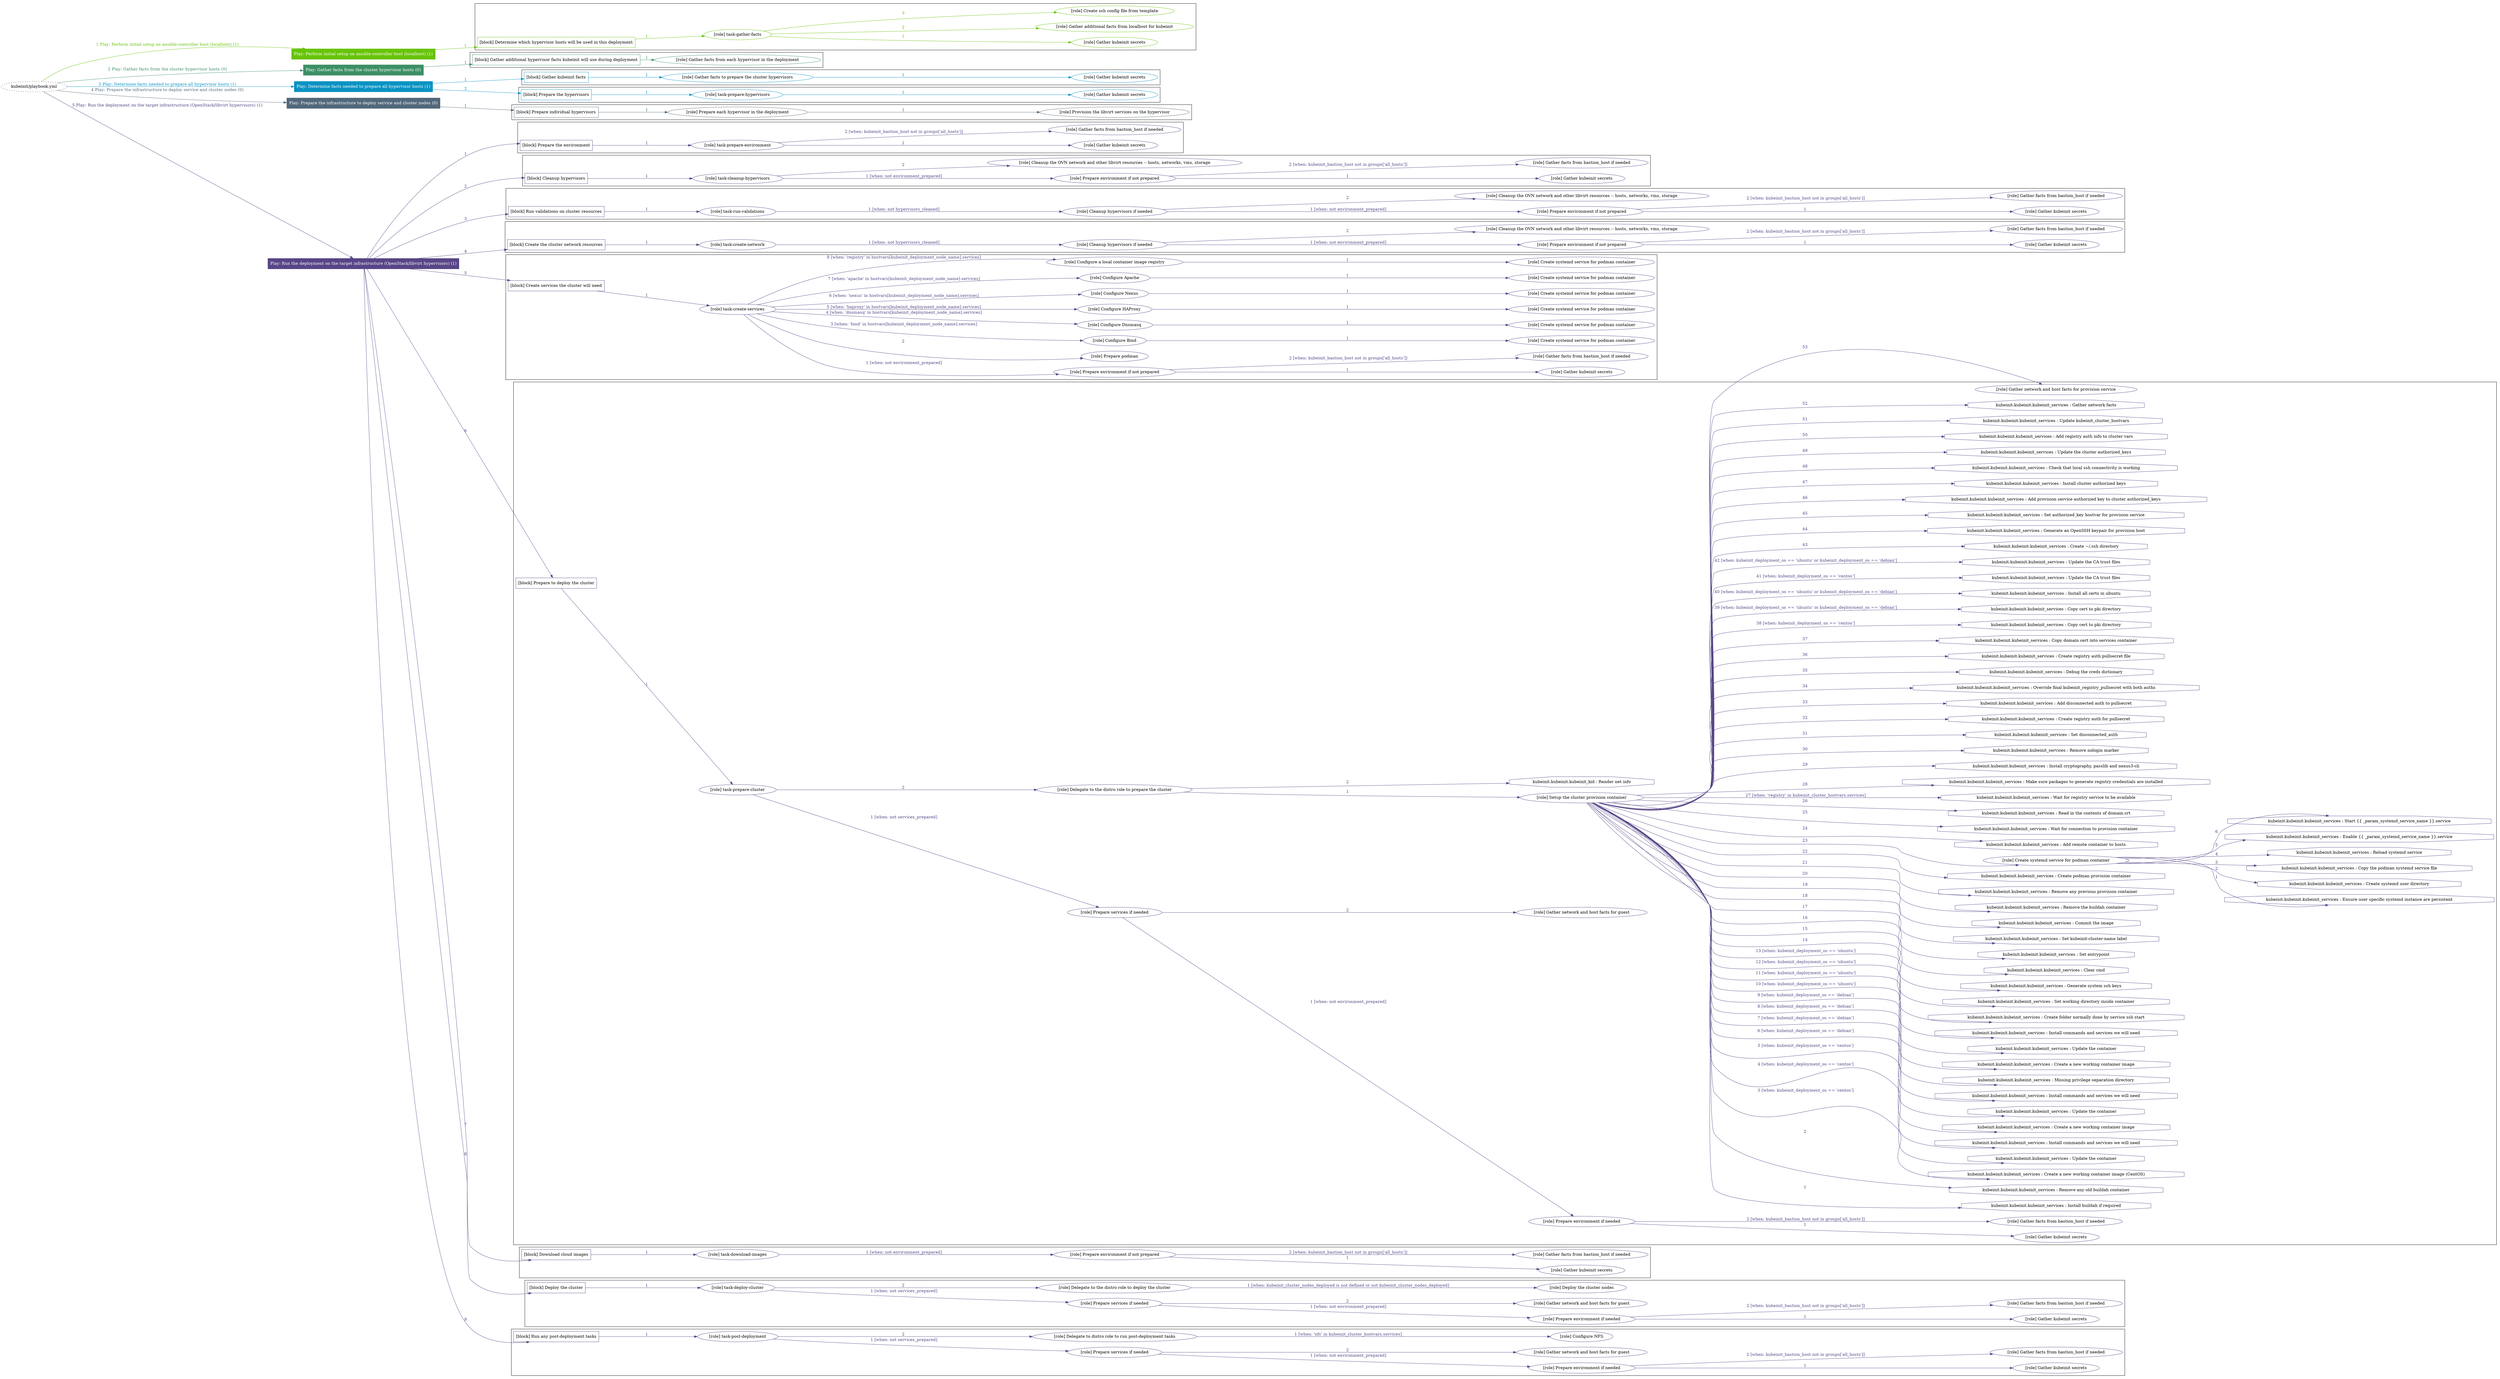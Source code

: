digraph {
	graph [concentrate=true ordering=in rankdir=LR ratio=fill]
	edge [esep=5 sep=10]
	"kubeinit/playbook.yml" [URL="/home/runner/work/kubeinit/kubeinit/kubeinit/playbook.yml" id=playbook_1f10f311 style=dotted]
	"kubeinit/playbook.yml" -> play_45b2e8d8 [label="1 Play: Perform initial setup on ansible-controller host (localhost) (1)" color="#67c309" fontcolor="#67c309" id=edge_play_45b2e8d8 labeltooltip="1 Play: Perform initial setup on ansible-controller host (localhost) (1)" tooltip="1 Play: Perform initial setup on ansible-controller host (localhost) (1)"]
	subgraph "Play: Perform initial setup on ansible-controller host (localhost) (1)" {
		play_45b2e8d8 [label="Play: Perform initial setup on ansible-controller host (localhost) (1)" URL="/home/runner/work/kubeinit/kubeinit/kubeinit/playbook.yml" color="#67c309" fontcolor="#ffffff" id=play_45b2e8d8 shape=box style=filled tooltip=localhost]
		play_45b2e8d8 -> block_156872b2 [label=1 color="#67c309" fontcolor="#67c309" id=edge_block_156872b2 labeltooltip=1 tooltip=1]
		subgraph cluster_block_156872b2 {
			block_156872b2 [label="[block] Determine which hypervisor hosts will be used in this deployment" URL="/home/runner/work/kubeinit/kubeinit/kubeinit/playbook.yml" color="#67c309" id=block_156872b2 labeltooltip="Determine which hypervisor hosts will be used in this deployment" shape=box tooltip="Determine which hypervisor hosts will be used in this deployment"]
			block_156872b2 -> role_57fdab4b [label="1 " color="#67c309" fontcolor="#67c309" id=edge_role_57fdab4b labeltooltip="1 " tooltip="1 "]
			subgraph "task-gather-facts" {
				role_57fdab4b [label="[role] task-gather-facts" URL="/home/runner/work/kubeinit/kubeinit/kubeinit/playbook.yml" color="#67c309" id=role_57fdab4b tooltip="task-gather-facts"]
				role_57fdab4b -> role_69b39a90 [label="1 " color="#67c309" fontcolor="#67c309" id=edge_role_69b39a90 labeltooltip="1 " tooltip="1 "]
				subgraph "Gather kubeinit secrets" {
					role_69b39a90 [label="[role] Gather kubeinit secrets" URL="/home/runner/.ansible/collections/ansible_collections/kubeinit/kubeinit/roles/kubeinit_prepare/tasks/build_hypervisors_group.yml" color="#67c309" id=role_69b39a90 tooltip="Gather kubeinit secrets"]
				}
				role_57fdab4b -> role_db4b8509 [label="2 " color="#67c309" fontcolor="#67c309" id=edge_role_db4b8509 labeltooltip="2 " tooltip="2 "]
				subgraph "Gather additional facts from localhost for kubeinit" {
					role_db4b8509 [label="[role] Gather additional facts from localhost for kubeinit" URL="/home/runner/.ansible/collections/ansible_collections/kubeinit/kubeinit/roles/kubeinit_prepare/tasks/build_hypervisors_group.yml" color="#67c309" id=role_db4b8509 tooltip="Gather additional facts from localhost for kubeinit"]
				}
				role_57fdab4b -> role_3c72c4f4 [label="3 " color="#67c309" fontcolor="#67c309" id=edge_role_3c72c4f4 labeltooltip="3 " tooltip="3 "]
				subgraph "Create ssh config file from template" {
					role_3c72c4f4 [label="[role] Create ssh config file from template" URL="/home/runner/.ansible/collections/ansible_collections/kubeinit/kubeinit/roles/kubeinit_prepare/tasks/build_hypervisors_group.yml" color="#67c309" id=role_3c72c4f4 tooltip="Create ssh config file from template"]
				}
			}
		}
	}
	"kubeinit/playbook.yml" -> play_83320f5c [label="2 Play: Gather facts from the cluster hypervisor hosts (0)" color="#3d8f65" fontcolor="#3d8f65" id=edge_play_83320f5c labeltooltip="2 Play: Gather facts from the cluster hypervisor hosts (0)" tooltip="2 Play: Gather facts from the cluster hypervisor hosts (0)"]
	subgraph "Play: Gather facts from the cluster hypervisor hosts (0)" {
		play_83320f5c [label="Play: Gather facts from the cluster hypervisor hosts (0)" URL="/home/runner/work/kubeinit/kubeinit/kubeinit/playbook.yml" color="#3d8f65" fontcolor="#ffffff" id=play_83320f5c shape=box style=filled tooltip="Play: Gather facts from the cluster hypervisor hosts (0)"]
		play_83320f5c -> block_aae233dc [label=1 color="#3d8f65" fontcolor="#3d8f65" id=edge_block_aae233dc labeltooltip=1 tooltip=1]
		subgraph cluster_block_aae233dc {
			block_aae233dc [label="[block] Gather additional hypervisor facts kubeinit will use during deployment" URL="/home/runner/work/kubeinit/kubeinit/kubeinit/playbook.yml" color="#3d8f65" id=block_aae233dc labeltooltip="Gather additional hypervisor facts kubeinit will use during deployment" shape=box tooltip="Gather additional hypervisor facts kubeinit will use during deployment"]
			block_aae233dc -> role_aac121a3 [label="1 " color="#3d8f65" fontcolor="#3d8f65" id=edge_role_aac121a3 labeltooltip="1 " tooltip="1 "]
			subgraph "Gather facts from each hypervisor in the deployment" {
				role_aac121a3 [label="[role] Gather facts from each hypervisor in the deployment" URL="/home/runner/work/kubeinit/kubeinit/kubeinit/playbook.yml" color="#3d8f65" id=role_aac121a3 tooltip="Gather facts from each hypervisor in the deployment"]
			}
		}
	}
	"kubeinit/playbook.yml" -> play_1f6871f8 [label="3 Play: Determine facts needed to prepare all hypervisor hosts (1)" color="#0993c3" fontcolor="#0993c3" id=edge_play_1f6871f8 labeltooltip="3 Play: Determine facts needed to prepare all hypervisor hosts (1)" tooltip="3 Play: Determine facts needed to prepare all hypervisor hosts (1)"]
	subgraph "Play: Determine facts needed to prepare all hypervisor hosts (1)" {
		play_1f6871f8 [label="Play: Determine facts needed to prepare all hypervisor hosts (1)" URL="/home/runner/work/kubeinit/kubeinit/kubeinit/playbook.yml" color="#0993c3" fontcolor="#ffffff" id=play_1f6871f8 shape=box style=filled tooltip=localhost]
		play_1f6871f8 -> block_5f8f0268 [label=1 color="#0993c3" fontcolor="#0993c3" id=edge_block_5f8f0268 labeltooltip=1 tooltip=1]
		subgraph cluster_block_5f8f0268 {
			block_5f8f0268 [label="[block] Gather kubeinit facts" URL="/home/runner/work/kubeinit/kubeinit/kubeinit/playbook.yml" color="#0993c3" id=block_5f8f0268 labeltooltip="Gather kubeinit facts" shape=box tooltip="Gather kubeinit facts"]
			block_5f8f0268 -> role_28e328f9 [label="1 " color="#0993c3" fontcolor="#0993c3" id=edge_role_28e328f9 labeltooltip="1 " tooltip="1 "]
			subgraph "Gather facts to prepare the cluster hypervisors" {
				role_28e328f9 [label="[role] Gather facts to prepare the cluster hypervisors" URL="/home/runner/work/kubeinit/kubeinit/kubeinit/playbook.yml" color="#0993c3" id=role_28e328f9 tooltip="Gather facts to prepare the cluster hypervisors"]
				role_28e328f9 -> role_1861f6e9 [label="1 " color="#0993c3" fontcolor="#0993c3" id=edge_role_1861f6e9 labeltooltip="1 " tooltip="1 "]
				subgraph "Gather kubeinit secrets" {
					role_1861f6e9 [label="[role] Gather kubeinit secrets" URL="/home/runner/.ansible/collections/ansible_collections/kubeinit/kubeinit/roles/kubeinit_prepare/tasks/gather_kubeinit_facts.yml" color="#0993c3" id=role_1861f6e9 tooltip="Gather kubeinit secrets"]
				}
			}
		}
		play_1f6871f8 -> block_6b98b70b [label=2 color="#0993c3" fontcolor="#0993c3" id=edge_block_6b98b70b labeltooltip=2 tooltip=2]
		subgraph cluster_block_6b98b70b {
			block_6b98b70b [label="[block] Prepare the hypervisors" URL="/home/runner/work/kubeinit/kubeinit/kubeinit/playbook.yml" color="#0993c3" id=block_6b98b70b labeltooltip="Prepare the hypervisors" shape=box tooltip="Prepare the hypervisors"]
			block_6b98b70b -> role_f00f2d37 [label="1 " color="#0993c3" fontcolor="#0993c3" id=edge_role_f00f2d37 labeltooltip="1 " tooltip="1 "]
			subgraph "task-prepare-hypervisors" {
				role_f00f2d37 [label="[role] task-prepare-hypervisors" URL="/home/runner/work/kubeinit/kubeinit/kubeinit/playbook.yml" color="#0993c3" id=role_f00f2d37 tooltip="task-prepare-hypervisors"]
				role_f00f2d37 -> role_f68bdee9 [label="1 " color="#0993c3" fontcolor="#0993c3" id=edge_role_f68bdee9 labeltooltip="1 " tooltip="1 "]
				subgraph "Gather kubeinit secrets" {
					role_f68bdee9 [label="[role] Gather kubeinit secrets" URL="/home/runner/.ansible/collections/ansible_collections/kubeinit/kubeinit/roles/kubeinit_prepare/tasks/gather_kubeinit_facts.yml" color="#0993c3" id=role_f68bdee9 tooltip="Gather kubeinit secrets"]
				}
			}
		}
	}
	"kubeinit/playbook.yml" -> play_7e45b64f [label="4 Play: Prepare the infrastructure to deploy service and cluster nodes (0)" color="#51687b" fontcolor="#51687b" id=edge_play_7e45b64f labeltooltip="4 Play: Prepare the infrastructure to deploy service and cluster nodes (0)" tooltip="4 Play: Prepare the infrastructure to deploy service and cluster nodes (0)"]
	subgraph "Play: Prepare the infrastructure to deploy service and cluster nodes (0)" {
		play_7e45b64f [label="Play: Prepare the infrastructure to deploy service and cluster nodes (0)" URL="/home/runner/work/kubeinit/kubeinit/kubeinit/playbook.yml" color="#51687b" fontcolor="#ffffff" id=play_7e45b64f shape=box style=filled tooltip="Play: Prepare the infrastructure to deploy service and cluster nodes (0)"]
		play_7e45b64f -> block_ae160788 [label=1 color="#51687b" fontcolor="#51687b" id=edge_block_ae160788 labeltooltip=1 tooltip=1]
		subgraph cluster_block_ae160788 {
			block_ae160788 [label="[block] Prepare individual hypervisors" URL="/home/runner/work/kubeinit/kubeinit/kubeinit/playbook.yml" color="#51687b" id=block_ae160788 labeltooltip="Prepare individual hypervisors" shape=box tooltip="Prepare individual hypervisors"]
			block_ae160788 -> role_93b5fb0f [label="1 " color="#51687b" fontcolor="#51687b" id=edge_role_93b5fb0f labeltooltip="1 " tooltip="1 "]
			subgraph "Prepare each hypervisor in the deployment" {
				role_93b5fb0f [label="[role] Prepare each hypervisor in the deployment" URL="/home/runner/work/kubeinit/kubeinit/kubeinit/playbook.yml" color="#51687b" id=role_93b5fb0f tooltip="Prepare each hypervisor in the deployment"]
				role_93b5fb0f -> role_b77a8122 [label="1 " color="#51687b" fontcolor="#51687b" id=edge_role_b77a8122 labeltooltip="1 " tooltip="1 "]
				subgraph "Provision the libvirt services on the hypervisor" {
					role_b77a8122 [label="[role] Provision the libvirt services on the hypervisor" URL="/home/runner/.ansible/collections/ansible_collections/kubeinit/kubeinit/roles/kubeinit_prepare/tasks/prepare_hypervisor.yml" color="#51687b" id=role_b77a8122 tooltip="Provision the libvirt services on the hypervisor"]
				}
			}
		}
	}
	"kubeinit/playbook.yml" -> play_a69e7e91 [label="5 Play: Run the deployment on the target infrastructure (OpenStack/libvirt hypervisors) (1)" color="#574587" fontcolor="#574587" id=edge_play_a69e7e91 labeltooltip="5 Play: Run the deployment on the target infrastructure (OpenStack/libvirt hypervisors) (1)" tooltip="5 Play: Run the deployment on the target infrastructure (OpenStack/libvirt hypervisors) (1)"]
	subgraph "Play: Run the deployment on the target infrastructure (OpenStack/libvirt hypervisors) (1)" {
		play_a69e7e91 [label="Play: Run the deployment on the target infrastructure (OpenStack/libvirt hypervisors) (1)" URL="/home/runner/work/kubeinit/kubeinit/kubeinit/playbook.yml" color="#574587" fontcolor="#ffffff" id=play_a69e7e91 shape=box style=filled tooltip=localhost]
		play_a69e7e91 -> block_83b15bf8 [label=1 color="#574587" fontcolor="#574587" id=edge_block_83b15bf8 labeltooltip=1 tooltip=1]
		subgraph cluster_block_83b15bf8 {
			block_83b15bf8 [label="[block] Prepare the environment" URL="/home/runner/work/kubeinit/kubeinit/kubeinit/playbook.yml" color="#574587" id=block_83b15bf8 labeltooltip="Prepare the environment" shape=box tooltip="Prepare the environment"]
			block_83b15bf8 -> role_733af0c9 [label="1 " color="#574587" fontcolor="#574587" id=edge_role_733af0c9 labeltooltip="1 " tooltip="1 "]
			subgraph "task-prepare-environment" {
				role_733af0c9 [label="[role] task-prepare-environment" URL="/home/runner/work/kubeinit/kubeinit/kubeinit/playbook.yml" color="#574587" id=role_733af0c9 tooltip="task-prepare-environment"]
				role_733af0c9 -> role_aeb36290 [label="1 " color="#574587" fontcolor="#574587" id=edge_role_aeb36290 labeltooltip="1 " tooltip="1 "]
				subgraph "Gather kubeinit secrets" {
					role_aeb36290 [label="[role] Gather kubeinit secrets" URL="/home/runner/.ansible/collections/ansible_collections/kubeinit/kubeinit/roles/kubeinit_prepare/tasks/gather_kubeinit_facts.yml" color="#574587" id=role_aeb36290 tooltip="Gather kubeinit secrets"]
				}
				role_733af0c9 -> role_dcc31025 [label="2 [when: kubeinit_bastion_host not in groups['all_hosts']]" color="#574587" fontcolor="#574587" id=edge_role_dcc31025 labeltooltip="2 [when: kubeinit_bastion_host not in groups['all_hosts']]" tooltip="2 [when: kubeinit_bastion_host not in groups['all_hosts']]"]
				subgraph "Gather facts from bastion_host if needed" {
					role_dcc31025 [label="[role] Gather facts from bastion_host if needed" URL="/home/runner/.ansible/collections/ansible_collections/kubeinit/kubeinit/roles/kubeinit_prepare/tasks/main.yml" color="#574587" id=role_dcc31025 tooltip="Gather facts from bastion_host if needed"]
				}
			}
		}
		play_a69e7e91 -> block_8caa73ac [label=2 color="#574587" fontcolor="#574587" id=edge_block_8caa73ac labeltooltip=2 tooltip=2]
		subgraph cluster_block_8caa73ac {
			block_8caa73ac [label="[block] Cleanup hypervisors" URL="/home/runner/work/kubeinit/kubeinit/kubeinit/playbook.yml" color="#574587" id=block_8caa73ac labeltooltip="Cleanup hypervisors" shape=box tooltip="Cleanup hypervisors"]
			block_8caa73ac -> role_f83e16f3 [label="1 " color="#574587" fontcolor="#574587" id=edge_role_f83e16f3 labeltooltip="1 " tooltip="1 "]
			subgraph "task-cleanup-hypervisors" {
				role_f83e16f3 [label="[role] task-cleanup-hypervisors" URL="/home/runner/work/kubeinit/kubeinit/kubeinit/playbook.yml" color="#574587" id=role_f83e16f3 tooltip="task-cleanup-hypervisors"]
				role_f83e16f3 -> role_241d0889 [label="1 [when: not environment_prepared]" color="#574587" fontcolor="#574587" id=edge_role_241d0889 labeltooltip="1 [when: not environment_prepared]" tooltip="1 [when: not environment_prepared]"]
				subgraph "Prepare environment if not prepared" {
					role_241d0889 [label="[role] Prepare environment if not prepared" URL="/home/runner/.ansible/collections/ansible_collections/kubeinit/kubeinit/roles/kubeinit_libvirt/tasks/cleanup_hypervisors.yml" color="#574587" id=role_241d0889 tooltip="Prepare environment if not prepared"]
					role_241d0889 -> role_17d2962c [label="1 " color="#574587" fontcolor="#574587" id=edge_role_17d2962c labeltooltip="1 " tooltip="1 "]
					subgraph "Gather kubeinit secrets" {
						role_17d2962c [label="[role] Gather kubeinit secrets" URL="/home/runner/.ansible/collections/ansible_collections/kubeinit/kubeinit/roles/kubeinit_prepare/tasks/gather_kubeinit_facts.yml" color="#574587" id=role_17d2962c tooltip="Gather kubeinit secrets"]
					}
					role_241d0889 -> role_b4bcce13 [label="2 [when: kubeinit_bastion_host not in groups['all_hosts']]" color="#574587" fontcolor="#574587" id=edge_role_b4bcce13 labeltooltip="2 [when: kubeinit_bastion_host not in groups['all_hosts']]" tooltip="2 [when: kubeinit_bastion_host not in groups['all_hosts']]"]
					subgraph "Gather facts from bastion_host if needed" {
						role_b4bcce13 [label="[role] Gather facts from bastion_host if needed" URL="/home/runner/.ansible/collections/ansible_collections/kubeinit/kubeinit/roles/kubeinit_prepare/tasks/main.yml" color="#574587" id=role_b4bcce13 tooltip="Gather facts from bastion_host if needed"]
					}
				}
				role_f83e16f3 -> role_123a6916 [label="2 " color="#574587" fontcolor="#574587" id=edge_role_123a6916 labeltooltip="2 " tooltip="2 "]
				subgraph "Cleanup the OVN network and other libvirt resources -- hosts, networks, vms, storage" {
					role_123a6916 [label="[role] Cleanup the OVN network and other libvirt resources -- hosts, networks, vms, storage" URL="/home/runner/.ansible/collections/ansible_collections/kubeinit/kubeinit/roles/kubeinit_libvirt/tasks/cleanup_hypervisors.yml" color="#574587" id=role_123a6916 tooltip="Cleanup the OVN network and other libvirt resources -- hosts, networks, vms, storage"]
				}
			}
		}
		play_a69e7e91 -> block_34165d00 [label=3 color="#574587" fontcolor="#574587" id=edge_block_34165d00 labeltooltip=3 tooltip=3]
		subgraph cluster_block_34165d00 {
			block_34165d00 [label="[block] Run validations on cluster resources" URL="/home/runner/work/kubeinit/kubeinit/kubeinit/playbook.yml" color="#574587" id=block_34165d00 labeltooltip="Run validations on cluster resources" shape=box tooltip="Run validations on cluster resources"]
			block_34165d00 -> role_ec11b1d5 [label="1 " color="#574587" fontcolor="#574587" id=edge_role_ec11b1d5 labeltooltip="1 " tooltip="1 "]
			subgraph "task-run-validations" {
				role_ec11b1d5 [label="[role] task-run-validations" URL="/home/runner/work/kubeinit/kubeinit/kubeinit/playbook.yml" color="#574587" id=role_ec11b1d5 tooltip="task-run-validations"]
				role_ec11b1d5 -> role_38c6c79b [label="1 [when: not hypervisors_cleaned]" color="#574587" fontcolor="#574587" id=edge_role_38c6c79b labeltooltip="1 [when: not hypervisors_cleaned]" tooltip="1 [when: not hypervisors_cleaned]"]
				subgraph "Cleanup hypervisors if needed" {
					role_38c6c79b [label="[role] Cleanup hypervisors if needed" URL="/home/runner/.ansible/collections/ansible_collections/kubeinit/kubeinit/roles/kubeinit_validations/tasks/main.yml" color="#574587" id=role_38c6c79b tooltip="Cleanup hypervisors if needed"]
					role_38c6c79b -> role_0e1c27fd [label="1 [when: not environment_prepared]" color="#574587" fontcolor="#574587" id=edge_role_0e1c27fd labeltooltip="1 [when: not environment_prepared]" tooltip="1 [when: not environment_prepared]"]
					subgraph "Prepare environment if not prepared" {
						role_0e1c27fd [label="[role] Prepare environment if not prepared" URL="/home/runner/.ansible/collections/ansible_collections/kubeinit/kubeinit/roles/kubeinit_libvirt/tasks/cleanup_hypervisors.yml" color="#574587" id=role_0e1c27fd tooltip="Prepare environment if not prepared"]
						role_0e1c27fd -> role_66e19b80 [label="1 " color="#574587" fontcolor="#574587" id=edge_role_66e19b80 labeltooltip="1 " tooltip="1 "]
						subgraph "Gather kubeinit secrets" {
							role_66e19b80 [label="[role] Gather kubeinit secrets" URL="/home/runner/.ansible/collections/ansible_collections/kubeinit/kubeinit/roles/kubeinit_prepare/tasks/gather_kubeinit_facts.yml" color="#574587" id=role_66e19b80 tooltip="Gather kubeinit secrets"]
						}
						role_0e1c27fd -> role_5dc8e5ed [label="2 [when: kubeinit_bastion_host not in groups['all_hosts']]" color="#574587" fontcolor="#574587" id=edge_role_5dc8e5ed labeltooltip="2 [when: kubeinit_bastion_host not in groups['all_hosts']]" tooltip="2 [when: kubeinit_bastion_host not in groups['all_hosts']]"]
						subgraph "Gather facts from bastion_host if needed" {
							role_5dc8e5ed [label="[role] Gather facts from bastion_host if needed" URL="/home/runner/.ansible/collections/ansible_collections/kubeinit/kubeinit/roles/kubeinit_prepare/tasks/main.yml" color="#574587" id=role_5dc8e5ed tooltip="Gather facts from bastion_host if needed"]
						}
					}
					role_38c6c79b -> role_0de15b4e [label="2 " color="#574587" fontcolor="#574587" id=edge_role_0de15b4e labeltooltip="2 " tooltip="2 "]
					subgraph "Cleanup the OVN network and other libvirt resources -- hosts, networks, vms, storage" {
						role_0de15b4e [label="[role] Cleanup the OVN network and other libvirt resources -- hosts, networks, vms, storage" URL="/home/runner/.ansible/collections/ansible_collections/kubeinit/kubeinit/roles/kubeinit_libvirt/tasks/cleanup_hypervisors.yml" color="#574587" id=role_0de15b4e tooltip="Cleanup the OVN network and other libvirt resources -- hosts, networks, vms, storage"]
					}
				}
			}
		}
		play_a69e7e91 -> block_219c5838 [label=4 color="#574587" fontcolor="#574587" id=edge_block_219c5838 labeltooltip=4 tooltip=4]
		subgraph cluster_block_219c5838 {
			block_219c5838 [label="[block] Create the cluster network resources" URL="/home/runner/work/kubeinit/kubeinit/kubeinit/playbook.yml" color="#574587" id=block_219c5838 labeltooltip="Create the cluster network resources" shape=box tooltip="Create the cluster network resources"]
			block_219c5838 -> role_31211e5a [label="1 " color="#574587" fontcolor="#574587" id=edge_role_31211e5a labeltooltip="1 " tooltip="1 "]
			subgraph "task-create-network" {
				role_31211e5a [label="[role] task-create-network" URL="/home/runner/work/kubeinit/kubeinit/kubeinit/playbook.yml" color="#574587" id=role_31211e5a tooltip="task-create-network"]
				role_31211e5a -> role_339b1bb4 [label="1 [when: not hypervisors_cleaned]" color="#574587" fontcolor="#574587" id=edge_role_339b1bb4 labeltooltip="1 [when: not hypervisors_cleaned]" tooltip="1 [when: not hypervisors_cleaned]"]
				subgraph "Cleanup hypervisors if needed" {
					role_339b1bb4 [label="[role] Cleanup hypervisors if needed" URL="/home/runner/.ansible/collections/ansible_collections/kubeinit/kubeinit/roles/kubeinit_libvirt/tasks/create_network.yml" color="#574587" id=role_339b1bb4 tooltip="Cleanup hypervisors if needed"]
					role_339b1bb4 -> role_510c1e84 [label="1 [when: not environment_prepared]" color="#574587" fontcolor="#574587" id=edge_role_510c1e84 labeltooltip="1 [when: not environment_prepared]" tooltip="1 [when: not environment_prepared]"]
					subgraph "Prepare environment if not prepared" {
						role_510c1e84 [label="[role] Prepare environment if not prepared" URL="/home/runner/.ansible/collections/ansible_collections/kubeinit/kubeinit/roles/kubeinit_libvirt/tasks/cleanup_hypervisors.yml" color="#574587" id=role_510c1e84 tooltip="Prepare environment if not prepared"]
						role_510c1e84 -> role_9be9e48c [label="1 " color="#574587" fontcolor="#574587" id=edge_role_9be9e48c labeltooltip="1 " tooltip="1 "]
						subgraph "Gather kubeinit secrets" {
							role_9be9e48c [label="[role] Gather kubeinit secrets" URL="/home/runner/.ansible/collections/ansible_collections/kubeinit/kubeinit/roles/kubeinit_prepare/tasks/gather_kubeinit_facts.yml" color="#574587" id=role_9be9e48c tooltip="Gather kubeinit secrets"]
						}
						role_510c1e84 -> role_b774def9 [label="2 [when: kubeinit_bastion_host not in groups['all_hosts']]" color="#574587" fontcolor="#574587" id=edge_role_b774def9 labeltooltip="2 [when: kubeinit_bastion_host not in groups['all_hosts']]" tooltip="2 [when: kubeinit_bastion_host not in groups['all_hosts']]"]
						subgraph "Gather facts from bastion_host if needed" {
							role_b774def9 [label="[role] Gather facts from bastion_host if needed" URL="/home/runner/.ansible/collections/ansible_collections/kubeinit/kubeinit/roles/kubeinit_prepare/tasks/main.yml" color="#574587" id=role_b774def9 tooltip="Gather facts from bastion_host if needed"]
						}
					}
					role_339b1bb4 -> role_19dcb427 [label="2 " color="#574587" fontcolor="#574587" id=edge_role_19dcb427 labeltooltip="2 " tooltip="2 "]
					subgraph "Cleanup the OVN network and other libvirt resources -- hosts, networks, vms, storage" {
						role_19dcb427 [label="[role] Cleanup the OVN network and other libvirt resources -- hosts, networks, vms, storage" URL="/home/runner/.ansible/collections/ansible_collections/kubeinit/kubeinit/roles/kubeinit_libvirt/tasks/cleanup_hypervisors.yml" color="#574587" id=role_19dcb427 tooltip="Cleanup the OVN network and other libvirt resources -- hosts, networks, vms, storage"]
					}
				}
			}
		}
		play_a69e7e91 -> block_2f39727b [label=5 color="#574587" fontcolor="#574587" id=edge_block_2f39727b labeltooltip=5 tooltip=5]
		subgraph cluster_block_2f39727b {
			block_2f39727b [label="[block] Create services the cluster will need" URL="/home/runner/work/kubeinit/kubeinit/kubeinit/playbook.yml" color="#574587" id=block_2f39727b labeltooltip="Create services the cluster will need" shape=box tooltip="Create services the cluster will need"]
			block_2f39727b -> role_19f0ef09 [label="1 " color="#574587" fontcolor="#574587" id=edge_role_19f0ef09 labeltooltip="1 " tooltip="1 "]
			subgraph "task-create-services" {
				role_19f0ef09 [label="[role] task-create-services" URL="/home/runner/work/kubeinit/kubeinit/kubeinit/playbook.yml" color="#574587" id=role_19f0ef09 tooltip="task-create-services"]
				role_19f0ef09 -> role_69336fe3 [label="1 [when: not environment_prepared]" color="#574587" fontcolor="#574587" id=edge_role_69336fe3 labeltooltip="1 [when: not environment_prepared]" tooltip="1 [when: not environment_prepared]"]
				subgraph "Prepare environment if not prepared" {
					role_69336fe3 [label="[role] Prepare environment if not prepared" URL="/home/runner/.ansible/collections/ansible_collections/kubeinit/kubeinit/roles/kubeinit_services/tasks/main.yml" color="#574587" id=role_69336fe3 tooltip="Prepare environment if not prepared"]
					role_69336fe3 -> role_569750c1 [label="1 " color="#574587" fontcolor="#574587" id=edge_role_569750c1 labeltooltip="1 " tooltip="1 "]
					subgraph "Gather kubeinit secrets" {
						role_569750c1 [label="[role] Gather kubeinit secrets" URL="/home/runner/.ansible/collections/ansible_collections/kubeinit/kubeinit/roles/kubeinit_prepare/tasks/gather_kubeinit_facts.yml" color="#574587" id=role_569750c1 tooltip="Gather kubeinit secrets"]
					}
					role_69336fe3 -> role_63aa78dc [label="2 [when: kubeinit_bastion_host not in groups['all_hosts']]" color="#574587" fontcolor="#574587" id=edge_role_63aa78dc labeltooltip="2 [when: kubeinit_bastion_host not in groups['all_hosts']]" tooltip="2 [when: kubeinit_bastion_host not in groups['all_hosts']]"]
					subgraph "Gather facts from bastion_host if needed" {
						role_63aa78dc [label="[role] Gather facts from bastion_host if needed" URL="/home/runner/.ansible/collections/ansible_collections/kubeinit/kubeinit/roles/kubeinit_prepare/tasks/main.yml" color="#574587" id=role_63aa78dc tooltip="Gather facts from bastion_host if needed"]
					}
				}
				role_19f0ef09 -> role_192e6fb9 [label="2 " color="#574587" fontcolor="#574587" id=edge_role_192e6fb9 labeltooltip="2 " tooltip="2 "]
				subgraph "Prepare podman" {
					role_192e6fb9 [label="[role] Prepare podman" URL="/home/runner/.ansible/collections/ansible_collections/kubeinit/kubeinit/roles/kubeinit_services/tasks/00_create_service_pod.yml" color="#574587" id=role_192e6fb9 tooltip="Prepare podman"]
				}
				role_19f0ef09 -> role_0f9cf99a [label="3 [when: 'bind' in hostvars[kubeinit_deployment_node_name].services]" color="#574587" fontcolor="#574587" id=edge_role_0f9cf99a labeltooltip="3 [when: 'bind' in hostvars[kubeinit_deployment_node_name].services]" tooltip="3 [when: 'bind' in hostvars[kubeinit_deployment_node_name].services]"]
				subgraph "Configure Bind" {
					role_0f9cf99a [label="[role] Configure Bind" URL="/home/runner/.ansible/collections/ansible_collections/kubeinit/kubeinit/roles/kubeinit_services/tasks/start_services_containers.yml" color="#574587" id=role_0f9cf99a tooltip="Configure Bind"]
					role_0f9cf99a -> role_d64e8ff5 [label="1 " color="#574587" fontcolor="#574587" id=edge_role_d64e8ff5 labeltooltip="1 " tooltip="1 "]
					subgraph "Create systemd service for podman container" {
						role_d64e8ff5 [label="[role] Create systemd service for podman container" URL="/home/runner/.ansible/collections/ansible_collections/kubeinit/kubeinit/roles/kubeinit_bind/tasks/main.yml" color="#574587" id=role_d64e8ff5 tooltip="Create systemd service for podman container"]
					}
				}
				role_19f0ef09 -> role_b264415e [label="4 [when: 'dnsmasq' in hostvars[kubeinit_deployment_node_name].services]" color="#574587" fontcolor="#574587" id=edge_role_b264415e labeltooltip="4 [when: 'dnsmasq' in hostvars[kubeinit_deployment_node_name].services]" tooltip="4 [when: 'dnsmasq' in hostvars[kubeinit_deployment_node_name].services]"]
				subgraph "Configure Dnsmasq" {
					role_b264415e [label="[role] Configure Dnsmasq" URL="/home/runner/.ansible/collections/ansible_collections/kubeinit/kubeinit/roles/kubeinit_services/tasks/start_services_containers.yml" color="#574587" id=role_b264415e tooltip="Configure Dnsmasq"]
					role_b264415e -> role_460aad1c [label="1 " color="#574587" fontcolor="#574587" id=edge_role_460aad1c labeltooltip="1 " tooltip="1 "]
					subgraph "Create systemd service for podman container" {
						role_460aad1c [label="[role] Create systemd service for podman container" URL="/home/runner/.ansible/collections/ansible_collections/kubeinit/kubeinit/roles/kubeinit_dnsmasq/tasks/main.yml" color="#574587" id=role_460aad1c tooltip="Create systemd service for podman container"]
					}
				}
				role_19f0ef09 -> role_320451e7 [label="5 [when: 'haproxy' in hostvars[kubeinit_deployment_node_name].services]" color="#574587" fontcolor="#574587" id=edge_role_320451e7 labeltooltip="5 [when: 'haproxy' in hostvars[kubeinit_deployment_node_name].services]" tooltip="5 [when: 'haproxy' in hostvars[kubeinit_deployment_node_name].services]"]
				subgraph "Configure HAProxy" {
					role_320451e7 [label="[role] Configure HAProxy" URL="/home/runner/.ansible/collections/ansible_collections/kubeinit/kubeinit/roles/kubeinit_services/tasks/start_services_containers.yml" color="#574587" id=role_320451e7 tooltip="Configure HAProxy"]
					role_320451e7 -> role_96c39c75 [label="1 " color="#574587" fontcolor="#574587" id=edge_role_96c39c75 labeltooltip="1 " tooltip="1 "]
					subgraph "Create systemd service for podman container" {
						role_96c39c75 [label="[role] Create systemd service for podman container" URL="/home/runner/.ansible/collections/ansible_collections/kubeinit/kubeinit/roles/kubeinit_haproxy/tasks/main.yml" color="#574587" id=role_96c39c75 tooltip="Create systemd service for podman container"]
					}
				}
				role_19f0ef09 -> role_d43136a0 [label="6 [when: 'nexus' in hostvars[kubeinit_deployment_node_name].services]" color="#574587" fontcolor="#574587" id=edge_role_d43136a0 labeltooltip="6 [when: 'nexus' in hostvars[kubeinit_deployment_node_name].services]" tooltip="6 [when: 'nexus' in hostvars[kubeinit_deployment_node_name].services]"]
				subgraph "Configure Nexus" {
					role_d43136a0 [label="[role] Configure Nexus" URL="/home/runner/.ansible/collections/ansible_collections/kubeinit/kubeinit/roles/kubeinit_services/tasks/start_services_containers.yml" color="#574587" id=role_d43136a0 tooltip="Configure Nexus"]
					role_d43136a0 -> role_88a4ed89 [label="1 " color="#574587" fontcolor="#574587" id=edge_role_88a4ed89 labeltooltip="1 " tooltip="1 "]
					subgraph "Create systemd service for podman container" {
						role_88a4ed89 [label="[role] Create systemd service for podman container" URL="/home/runner/.ansible/collections/ansible_collections/kubeinit/kubeinit/roles/kubeinit_nexus/tasks/main.yml" color="#574587" id=role_88a4ed89 tooltip="Create systemd service for podman container"]
					}
				}
				role_19f0ef09 -> role_6a37a9d0 [label="7 [when: 'apache' in hostvars[kubeinit_deployment_node_name].services]" color="#574587" fontcolor="#574587" id=edge_role_6a37a9d0 labeltooltip="7 [when: 'apache' in hostvars[kubeinit_deployment_node_name].services]" tooltip="7 [when: 'apache' in hostvars[kubeinit_deployment_node_name].services]"]
				subgraph "Configure Apache" {
					role_6a37a9d0 [label="[role] Configure Apache" URL="/home/runner/.ansible/collections/ansible_collections/kubeinit/kubeinit/roles/kubeinit_services/tasks/start_services_containers.yml" color="#574587" id=role_6a37a9d0 tooltip="Configure Apache"]
					role_6a37a9d0 -> role_22857037 [label="1 " color="#574587" fontcolor="#574587" id=edge_role_22857037 labeltooltip="1 " tooltip="1 "]
					subgraph "Create systemd service for podman container" {
						role_22857037 [label="[role] Create systemd service for podman container" URL="/home/runner/.ansible/collections/ansible_collections/kubeinit/kubeinit/roles/kubeinit_apache/tasks/main.yml" color="#574587" id=role_22857037 tooltip="Create systemd service for podman container"]
					}
				}
				role_19f0ef09 -> role_418cb2aa [label="8 [when: 'registry' in hostvars[kubeinit_deployment_node_name].services]" color="#574587" fontcolor="#574587" id=edge_role_418cb2aa labeltooltip="8 [when: 'registry' in hostvars[kubeinit_deployment_node_name].services]" tooltip="8 [when: 'registry' in hostvars[kubeinit_deployment_node_name].services]"]
				subgraph "Configure a local container image registry" {
					role_418cb2aa [label="[role] Configure a local container image registry" URL="/home/runner/.ansible/collections/ansible_collections/kubeinit/kubeinit/roles/kubeinit_services/tasks/start_services_containers.yml" color="#574587" id=role_418cb2aa tooltip="Configure a local container image registry"]
					role_418cb2aa -> role_236a340c [label="1 " color="#574587" fontcolor="#574587" id=edge_role_236a340c labeltooltip="1 " tooltip="1 "]
					subgraph "Create systemd service for podman container" {
						role_236a340c [label="[role] Create systemd service for podman container" URL="/home/runner/.ansible/collections/ansible_collections/kubeinit/kubeinit/roles/kubeinit_registry/tasks/main.yml" color="#574587" id=role_236a340c tooltip="Create systemd service for podman container"]
					}
				}
			}
		}
		play_a69e7e91 -> block_0dc9d196 [label=6 color="#574587" fontcolor="#574587" id=edge_block_0dc9d196 labeltooltip=6 tooltip=6]
		subgraph cluster_block_0dc9d196 {
			block_0dc9d196 [label="[block] Prepare to deploy the cluster" URL="/home/runner/work/kubeinit/kubeinit/kubeinit/playbook.yml" color="#574587" id=block_0dc9d196 labeltooltip="Prepare to deploy the cluster" shape=box tooltip="Prepare to deploy the cluster"]
			block_0dc9d196 -> role_c870ba7a [label="1 " color="#574587" fontcolor="#574587" id=edge_role_c870ba7a labeltooltip="1 " tooltip="1 "]
			subgraph "task-prepare-cluster" {
				role_c870ba7a [label="[role] task-prepare-cluster" URL="/home/runner/work/kubeinit/kubeinit/kubeinit/playbook.yml" color="#574587" id=role_c870ba7a tooltip="task-prepare-cluster"]
				role_c870ba7a -> role_78911b24 [label="1 [when: not services_prepared]" color="#574587" fontcolor="#574587" id=edge_role_78911b24 labeltooltip="1 [when: not services_prepared]" tooltip="1 [when: not services_prepared]"]
				subgraph "Prepare services if needed" {
					role_78911b24 [label="[role] Prepare services if needed" URL="/home/runner/.ansible/collections/ansible_collections/kubeinit/kubeinit/roles/kubeinit_prepare/tasks/prepare_cluster.yml" color="#574587" id=role_78911b24 tooltip="Prepare services if needed"]
					role_78911b24 -> role_34069938 [label="1 [when: not environment_prepared]" color="#574587" fontcolor="#574587" id=edge_role_34069938 labeltooltip="1 [when: not environment_prepared]" tooltip="1 [when: not environment_prepared]"]
					subgraph "Prepare environment if needed" {
						role_34069938 [label="[role] Prepare environment if needed" URL="/home/runner/.ansible/collections/ansible_collections/kubeinit/kubeinit/roles/kubeinit_services/tasks/prepare_services.yml" color="#574587" id=role_34069938 tooltip="Prepare environment if needed"]
						role_34069938 -> role_6070e113 [label="1 " color="#574587" fontcolor="#574587" id=edge_role_6070e113 labeltooltip="1 " tooltip="1 "]
						subgraph "Gather kubeinit secrets" {
							role_6070e113 [label="[role] Gather kubeinit secrets" URL="/home/runner/.ansible/collections/ansible_collections/kubeinit/kubeinit/roles/kubeinit_prepare/tasks/gather_kubeinit_facts.yml" color="#574587" id=role_6070e113 tooltip="Gather kubeinit secrets"]
						}
						role_34069938 -> role_66d945fe [label="2 [when: kubeinit_bastion_host not in groups['all_hosts']]" color="#574587" fontcolor="#574587" id=edge_role_66d945fe labeltooltip="2 [when: kubeinit_bastion_host not in groups['all_hosts']]" tooltip="2 [when: kubeinit_bastion_host not in groups['all_hosts']]"]
						subgraph "Gather facts from bastion_host if needed" {
							role_66d945fe [label="[role] Gather facts from bastion_host if needed" URL="/home/runner/.ansible/collections/ansible_collections/kubeinit/kubeinit/roles/kubeinit_prepare/tasks/main.yml" color="#574587" id=role_66d945fe tooltip="Gather facts from bastion_host if needed"]
						}
					}
					role_78911b24 -> role_644555ae [label="2 " color="#574587" fontcolor="#574587" id=edge_role_644555ae labeltooltip="2 " tooltip="2 "]
					subgraph "Gather network and host facts for guest" {
						role_644555ae [label="[role] Gather network and host facts for guest" URL="/home/runner/.ansible/collections/ansible_collections/kubeinit/kubeinit/roles/kubeinit_services/tasks/prepare_services.yml" color="#574587" id=role_644555ae tooltip="Gather network and host facts for guest"]
					}
				}
				role_c870ba7a -> role_a30753b0 [label="2 " color="#574587" fontcolor="#574587" id=edge_role_a30753b0 labeltooltip="2 " tooltip="2 "]
				subgraph "Delegate to the distro role to prepare the cluster" {
					role_a30753b0 [label="[role] Delegate to the distro role to prepare the cluster" URL="/home/runner/.ansible/collections/ansible_collections/kubeinit/kubeinit/roles/kubeinit_prepare/tasks/prepare_cluster.yml" color="#574587" id=role_a30753b0 tooltip="Delegate to the distro role to prepare the cluster"]
					role_a30753b0 -> role_6a9e3d4a [label="1 " color="#574587" fontcolor="#574587" id=edge_role_6a9e3d4a labeltooltip="1 " tooltip="1 "]
					subgraph "Setup the cluster provision container" {
						role_6a9e3d4a [label="[role] Setup the cluster provision container" URL="/home/runner/.ansible/collections/ansible_collections/kubeinit/kubeinit/roles/kubeinit_kid/tasks/prepare_cluster.yml" color="#574587" id=role_6a9e3d4a tooltip="Setup the cluster provision container"]
						task_8d5687b1 [label="kubeinit.kubeinit.kubeinit_services : Install buildah if required" URL="/home/runner/.ansible/collections/ansible_collections/kubeinit/kubeinit/roles/kubeinit_services/tasks/create_provision_container.yml" color="#574587" id=task_8d5687b1 shape=octagon tooltip="kubeinit.kubeinit.kubeinit_services : Install buildah if required"]
						role_6a9e3d4a -> task_8d5687b1 [label="1 " color="#574587" fontcolor="#574587" id=edge_task_8d5687b1 labeltooltip="1 " tooltip="1 "]
						task_5b5e888d [label="kubeinit.kubeinit.kubeinit_services : Remove any old buildah container" URL="/home/runner/.ansible/collections/ansible_collections/kubeinit/kubeinit/roles/kubeinit_services/tasks/create_provision_container.yml" color="#574587" id=task_5b5e888d shape=octagon tooltip="kubeinit.kubeinit.kubeinit_services : Remove any old buildah container"]
						role_6a9e3d4a -> task_5b5e888d [label="2 " color="#574587" fontcolor="#574587" id=edge_task_5b5e888d labeltooltip="2 " tooltip="2 "]
						task_dd5f3a62 [label="kubeinit.kubeinit.kubeinit_services : Create a new working container image (CentOS)" URL="/home/runner/.ansible/collections/ansible_collections/kubeinit/kubeinit/roles/kubeinit_services/tasks/create_provision_container.yml" color="#574587" id=task_dd5f3a62 shape=octagon tooltip="kubeinit.kubeinit.kubeinit_services : Create a new working container image (CentOS)"]
						role_6a9e3d4a -> task_dd5f3a62 [label="3 [when: kubeinit_deployment_os == 'centos']" color="#574587" fontcolor="#574587" id=edge_task_dd5f3a62 labeltooltip="3 [when: kubeinit_deployment_os == 'centos']" tooltip="3 [when: kubeinit_deployment_os == 'centos']"]
						task_bc49a128 [label="kubeinit.kubeinit.kubeinit_services : Update the container" URL="/home/runner/.ansible/collections/ansible_collections/kubeinit/kubeinit/roles/kubeinit_services/tasks/create_provision_container.yml" color="#574587" id=task_bc49a128 shape=octagon tooltip="kubeinit.kubeinit.kubeinit_services : Update the container"]
						role_6a9e3d4a -> task_bc49a128 [label="4 [when: kubeinit_deployment_os == 'centos']" color="#574587" fontcolor="#574587" id=edge_task_bc49a128 labeltooltip="4 [when: kubeinit_deployment_os == 'centos']" tooltip="4 [when: kubeinit_deployment_os == 'centos']"]
						task_8c1e377e [label="kubeinit.kubeinit.kubeinit_services : Install commands and services we will need" URL="/home/runner/.ansible/collections/ansible_collections/kubeinit/kubeinit/roles/kubeinit_services/tasks/create_provision_container.yml" color="#574587" id=task_8c1e377e shape=octagon tooltip="kubeinit.kubeinit.kubeinit_services : Install commands and services we will need"]
						role_6a9e3d4a -> task_8c1e377e [label="5 [when: kubeinit_deployment_os == 'centos']" color="#574587" fontcolor="#574587" id=edge_task_8c1e377e labeltooltip="5 [when: kubeinit_deployment_os == 'centos']" tooltip="5 [when: kubeinit_deployment_os == 'centos']"]
						task_51d6345e [label="kubeinit.kubeinit.kubeinit_services : Create a new working container image" URL="/home/runner/.ansible/collections/ansible_collections/kubeinit/kubeinit/roles/kubeinit_services/tasks/create_provision_container.yml" color="#574587" id=task_51d6345e shape=octagon tooltip="kubeinit.kubeinit.kubeinit_services : Create a new working container image"]
						role_6a9e3d4a -> task_51d6345e [label="6 [when: kubeinit_deployment_os == 'debian']" color="#574587" fontcolor="#574587" id=edge_task_51d6345e labeltooltip="6 [when: kubeinit_deployment_os == 'debian']" tooltip="6 [when: kubeinit_deployment_os == 'debian']"]
						task_1979cbdc [label="kubeinit.kubeinit.kubeinit_services : Update the container" URL="/home/runner/.ansible/collections/ansible_collections/kubeinit/kubeinit/roles/kubeinit_services/tasks/create_provision_container.yml" color="#574587" id=task_1979cbdc shape=octagon tooltip="kubeinit.kubeinit.kubeinit_services : Update the container"]
						role_6a9e3d4a -> task_1979cbdc [label="7 [when: kubeinit_deployment_os == 'debian']" color="#574587" fontcolor="#574587" id=edge_task_1979cbdc labeltooltip="7 [when: kubeinit_deployment_os == 'debian']" tooltip="7 [when: kubeinit_deployment_os == 'debian']"]
						task_22e38cd1 [label="kubeinit.kubeinit.kubeinit_services : Install commands and services we will need" URL="/home/runner/.ansible/collections/ansible_collections/kubeinit/kubeinit/roles/kubeinit_services/tasks/create_provision_container.yml" color="#574587" id=task_22e38cd1 shape=octagon tooltip="kubeinit.kubeinit.kubeinit_services : Install commands and services we will need"]
						role_6a9e3d4a -> task_22e38cd1 [label="8 [when: kubeinit_deployment_os == 'debian']" color="#574587" fontcolor="#574587" id=edge_task_22e38cd1 labeltooltip="8 [when: kubeinit_deployment_os == 'debian']" tooltip="8 [when: kubeinit_deployment_os == 'debian']"]
						task_60886283 [label="kubeinit.kubeinit.kubeinit_services : Missing privilege separation directory" URL="/home/runner/.ansible/collections/ansible_collections/kubeinit/kubeinit/roles/kubeinit_services/tasks/create_provision_container.yml" color="#574587" id=task_60886283 shape=octagon tooltip="kubeinit.kubeinit.kubeinit_services : Missing privilege separation directory"]
						role_6a9e3d4a -> task_60886283 [label="9 [when: kubeinit_deployment_os == 'debian']" color="#574587" fontcolor="#574587" id=edge_task_60886283 labeltooltip="9 [when: kubeinit_deployment_os == 'debian']" tooltip="9 [when: kubeinit_deployment_os == 'debian']"]
						task_0ae4f621 [label="kubeinit.kubeinit.kubeinit_services : Create a new working container image" URL="/home/runner/.ansible/collections/ansible_collections/kubeinit/kubeinit/roles/kubeinit_services/tasks/create_provision_container.yml" color="#574587" id=task_0ae4f621 shape=octagon tooltip="kubeinit.kubeinit.kubeinit_services : Create a new working container image"]
						role_6a9e3d4a -> task_0ae4f621 [label="10 [when: kubeinit_deployment_os == 'ubuntu']" color="#574587" fontcolor="#574587" id=edge_task_0ae4f621 labeltooltip="10 [when: kubeinit_deployment_os == 'ubuntu']" tooltip="10 [when: kubeinit_deployment_os == 'ubuntu']"]
						task_31fbe513 [label="kubeinit.kubeinit.kubeinit_services : Update the container" URL="/home/runner/.ansible/collections/ansible_collections/kubeinit/kubeinit/roles/kubeinit_services/tasks/create_provision_container.yml" color="#574587" id=task_31fbe513 shape=octagon tooltip="kubeinit.kubeinit.kubeinit_services : Update the container"]
						role_6a9e3d4a -> task_31fbe513 [label="11 [when: kubeinit_deployment_os == 'ubuntu']" color="#574587" fontcolor="#574587" id=edge_task_31fbe513 labeltooltip="11 [when: kubeinit_deployment_os == 'ubuntu']" tooltip="11 [when: kubeinit_deployment_os == 'ubuntu']"]
						task_03c7b8f3 [label="kubeinit.kubeinit.kubeinit_services : Install commands and services we will need" URL="/home/runner/.ansible/collections/ansible_collections/kubeinit/kubeinit/roles/kubeinit_services/tasks/create_provision_container.yml" color="#574587" id=task_03c7b8f3 shape=octagon tooltip="kubeinit.kubeinit.kubeinit_services : Install commands and services we will need"]
						role_6a9e3d4a -> task_03c7b8f3 [label="12 [when: kubeinit_deployment_os == 'ubuntu']" color="#574587" fontcolor="#574587" id=edge_task_03c7b8f3 labeltooltip="12 [when: kubeinit_deployment_os == 'ubuntu']" tooltip="12 [when: kubeinit_deployment_os == 'ubuntu']"]
						task_d355664f [label="kubeinit.kubeinit.kubeinit_services : Create folder normally done by service ssh start" URL="/home/runner/.ansible/collections/ansible_collections/kubeinit/kubeinit/roles/kubeinit_services/tasks/create_provision_container.yml" color="#574587" id=task_d355664f shape=octagon tooltip="kubeinit.kubeinit.kubeinit_services : Create folder normally done by service ssh start"]
						role_6a9e3d4a -> task_d355664f [label="13 [when: kubeinit_deployment_os == 'ubuntu']" color="#574587" fontcolor="#574587" id=edge_task_d355664f labeltooltip="13 [when: kubeinit_deployment_os == 'ubuntu']" tooltip="13 [when: kubeinit_deployment_os == 'ubuntu']"]
						task_8dd81dff [label="kubeinit.kubeinit.kubeinit_services : Set working directory inside container" URL="/home/runner/.ansible/collections/ansible_collections/kubeinit/kubeinit/roles/kubeinit_services/tasks/create_provision_container.yml" color="#574587" id=task_8dd81dff shape=octagon tooltip="kubeinit.kubeinit.kubeinit_services : Set working directory inside container"]
						role_6a9e3d4a -> task_8dd81dff [label="14 " color="#574587" fontcolor="#574587" id=edge_task_8dd81dff labeltooltip="14 " tooltip="14 "]
						task_11650de5 [label="kubeinit.kubeinit.kubeinit_services : Generate system ssh keys" URL="/home/runner/.ansible/collections/ansible_collections/kubeinit/kubeinit/roles/kubeinit_services/tasks/create_provision_container.yml" color="#574587" id=task_11650de5 shape=octagon tooltip="kubeinit.kubeinit.kubeinit_services : Generate system ssh keys"]
						role_6a9e3d4a -> task_11650de5 [label="15 " color="#574587" fontcolor="#574587" id=edge_task_11650de5 labeltooltip="15 " tooltip="15 "]
						task_26c8dfe4 [label="kubeinit.kubeinit.kubeinit_services : Clear cmd" URL="/home/runner/.ansible/collections/ansible_collections/kubeinit/kubeinit/roles/kubeinit_services/tasks/create_provision_container.yml" color="#574587" id=task_26c8dfe4 shape=octagon tooltip="kubeinit.kubeinit.kubeinit_services : Clear cmd"]
						role_6a9e3d4a -> task_26c8dfe4 [label="16 " color="#574587" fontcolor="#574587" id=edge_task_26c8dfe4 labeltooltip="16 " tooltip="16 "]
						task_c8411f0e [label="kubeinit.kubeinit.kubeinit_services : Set entrypoint" URL="/home/runner/.ansible/collections/ansible_collections/kubeinit/kubeinit/roles/kubeinit_services/tasks/create_provision_container.yml" color="#574587" id=task_c8411f0e shape=octagon tooltip="kubeinit.kubeinit.kubeinit_services : Set entrypoint"]
						role_6a9e3d4a -> task_c8411f0e [label="17 " color="#574587" fontcolor="#574587" id=edge_task_c8411f0e labeltooltip="17 " tooltip="17 "]
						task_41072e22 [label="kubeinit.kubeinit.kubeinit_services : Set kubeinit-cluster-name label" URL="/home/runner/.ansible/collections/ansible_collections/kubeinit/kubeinit/roles/kubeinit_services/tasks/create_provision_container.yml" color="#574587" id=task_41072e22 shape=octagon tooltip="kubeinit.kubeinit.kubeinit_services : Set kubeinit-cluster-name label"]
						role_6a9e3d4a -> task_41072e22 [label="18 " color="#574587" fontcolor="#574587" id=edge_task_41072e22 labeltooltip="18 " tooltip="18 "]
						task_87a4acb6 [label="kubeinit.kubeinit.kubeinit_services : Commit the image" URL="/home/runner/.ansible/collections/ansible_collections/kubeinit/kubeinit/roles/kubeinit_services/tasks/create_provision_container.yml" color="#574587" id=task_87a4acb6 shape=octagon tooltip="kubeinit.kubeinit.kubeinit_services : Commit the image"]
						role_6a9e3d4a -> task_87a4acb6 [label="19 " color="#574587" fontcolor="#574587" id=edge_task_87a4acb6 labeltooltip="19 " tooltip="19 "]
						task_d0802fba [label="kubeinit.kubeinit.kubeinit_services : Remove the buildah container" URL="/home/runner/.ansible/collections/ansible_collections/kubeinit/kubeinit/roles/kubeinit_services/tasks/create_provision_container.yml" color="#574587" id=task_d0802fba shape=octagon tooltip="kubeinit.kubeinit.kubeinit_services : Remove the buildah container"]
						role_6a9e3d4a -> task_d0802fba [label="20 " color="#574587" fontcolor="#574587" id=edge_task_d0802fba labeltooltip="20 " tooltip="20 "]
						task_582d1f09 [label="kubeinit.kubeinit.kubeinit_services : Remove any previous provision container" URL="/home/runner/.ansible/collections/ansible_collections/kubeinit/kubeinit/roles/kubeinit_services/tasks/create_provision_container.yml" color="#574587" id=task_582d1f09 shape=octagon tooltip="kubeinit.kubeinit.kubeinit_services : Remove any previous provision container"]
						role_6a9e3d4a -> task_582d1f09 [label="21 " color="#574587" fontcolor="#574587" id=edge_task_582d1f09 labeltooltip="21 " tooltip="21 "]
						task_8af5fdbe [label="kubeinit.kubeinit.kubeinit_services : Create podman provision container" URL="/home/runner/.ansible/collections/ansible_collections/kubeinit/kubeinit/roles/kubeinit_services/tasks/create_provision_container.yml" color="#574587" id=task_8af5fdbe shape=octagon tooltip="kubeinit.kubeinit.kubeinit_services : Create podman provision container"]
						role_6a9e3d4a -> task_8af5fdbe [label="22 " color="#574587" fontcolor="#574587" id=edge_task_8af5fdbe labeltooltip="22 " tooltip="22 "]
						role_6a9e3d4a -> role_f5f79926 [label="23 " color="#574587" fontcolor="#574587" id=edge_role_f5f79926 labeltooltip="23 " tooltip="23 "]
						subgraph "Create systemd service for podman container" {
							role_f5f79926 [label="[role] Create systemd service for podman container" URL="/home/runner/.ansible/collections/ansible_collections/kubeinit/kubeinit/roles/kubeinit_services/tasks/create_provision_container.yml" color="#574587" id=role_f5f79926 tooltip="Create systemd service for podman container"]
							task_bad74d43 [label="kubeinit.kubeinit.kubeinit_services : Ensure user specific systemd instance are persistent" URL="/home/runner/.ansible/collections/ansible_collections/kubeinit/kubeinit/roles/kubeinit_services/tasks/create_managed_service.yml" color="#574587" id=task_bad74d43 shape=octagon tooltip="kubeinit.kubeinit.kubeinit_services : Ensure user specific systemd instance are persistent"]
							role_f5f79926 -> task_bad74d43 [label="1 " color="#574587" fontcolor="#574587" id=edge_task_bad74d43 labeltooltip="1 " tooltip="1 "]
							task_2ce0f0be [label="kubeinit.kubeinit.kubeinit_services : Create systemd user directory" URL="/home/runner/.ansible/collections/ansible_collections/kubeinit/kubeinit/roles/kubeinit_services/tasks/create_managed_service.yml" color="#574587" id=task_2ce0f0be shape=octagon tooltip="kubeinit.kubeinit.kubeinit_services : Create systemd user directory"]
							role_f5f79926 -> task_2ce0f0be [label="2 " color="#574587" fontcolor="#574587" id=edge_task_2ce0f0be labeltooltip="2 " tooltip="2 "]
							task_f83132c1 [label="kubeinit.kubeinit.kubeinit_services : Copy the podman systemd service file" URL="/home/runner/.ansible/collections/ansible_collections/kubeinit/kubeinit/roles/kubeinit_services/tasks/create_managed_service.yml" color="#574587" id=task_f83132c1 shape=octagon tooltip="kubeinit.kubeinit.kubeinit_services : Copy the podman systemd service file"]
							role_f5f79926 -> task_f83132c1 [label="3 " color="#574587" fontcolor="#574587" id=edge_task_f83132c1 labeltooltip="3 " tooltip="3 "]
							task_ab2abcdf [label="kubeinit.kubeinit.kubeinit_services : Reload systemd service" URL="/home/runner/.ansible/collections/ansible_collections/kubeinit/kubeinit/roles/kubeinit_services/tasks/create_managed_service.yml" color="#574587" id=task_ab2abcdf shape=octagon tooltip="kubeinit.kubeinit.kubeinit_services : Reload systemd service"]
							role_f5f79926 -> task_ab2abcdf [label="4 " color="#574587" fontcolor="#574587" id=edge_task_ab2abcdf labeltooltip="4 " tooltip="4 "]
							task_1114e071 [label="kubeinit.kubeinit.kubeinit_services : Enable {{ _param_systemd_service_name }}.service" URL="/home/runner/.ansible/collections/ansible_collections/kubeinit/kubeinit/roles/kubeinit_services/tasks/create_managed_service.yml" color="#574587" id=task_1114e071 shape=octagon tooltip="kubeinit.kubeinit.kubeinit_services : Enable {{ _param_systemd_service_name }}.service"]
							role_f5f79926 -> task_1114e071 [label="5 " color="#574587" fontcolor="#574587" id=edge_task_1114e071 labeltooltip="5 " tooltip="5 "]
							task_3b90d092 [label="kubeinit.kubeinit.kubeinit_services : Start {{ _param_systemd_service_name }}.service" URL="/home/runner/.ansible/collections/ansible_collections/kubeinit/kubeinit/roles/kubeinit_services/tasks/create_managed_service.yml" color="#574587" id=task_3b90d092 shape=octagon tooltip="kubeinit.kubeinit.kubeinit_services : Start {{ _param_systemd_service_name }}.service"]
							role_f5f79926 -> task_3b90d092 [label="6 " color="#574587" fontcolor="#574587" id=edge_task_3b90d092 labeltooltip="6 " tooltip="6 "]
						}
						task_70a796bc [label="kubeinit.kubeinit.kubeinit_services : Add remote container to hosts" URL="/home/runner/.ansible/collections/ansible_collections/kubeinit/kubeinit/roles/kubeinit_services/tasks/create_provision_container.yml" color="#574587" id=task_70a796bc shape=octagon tooltip="kubeinit.kubeinit.kubeinit_services : Add remote container to hosts"]
						role_6a9e3d4a -> task_70a796bc [label="24 " color="#574587" fontcolor="#574587" id=edge_task_70a796bc labeltooltip="24 " tooltip="24 "]
						task_1de2342a [label="kubeinit.kubeinit.kubeinit_services : Wait for connection to provision container" URL="/home/runner/.ansible/collections/ansible_collections/kubeinit/kubeinit/roles/kubeinit_services/tasks/create_provision_container.yml" color="#574587" id=task_1de2342a shape=octagon tooltip="kubeinit.kubeinit.kubeinit_services : Wait for connection to provision container"]
						role_6a9e3d4a -> task_1de2342a [label="25 " color="#574587" fontcolor="#574587" id=edge_task_1de2342a labeltooltip="25 " tooltip="25 "]
						task_b84e4b16 [label="kubeinit.kubeinit.kubeinit_services : Read in the contents of domain.crt" URL="/home/runner/.ansible/collections/ansible_collections/kubeinit/kubeinit/roles/kubeinit_services/tasks/create_provision_container.yml" color="#574587" id=task_b84e4b16 shape=octagon tooltip="kubeinit.kubeinit.kubeinit_services : Read in the contents of domain.crt"]
						role_6a9e3d4a -> task_b84e4b16 [label="26 " color="#574587" fontcolor="#574587" id=edge_task_b84e4b16 labeltooltip="26 " tooltip="26 "]
						task_7c18f400 [label="kubeinit.kubeinit.kubeinit_services : Wait for registry service to be available" URL="/home/runner/.ansible/collections/ansible_collections/kubeinit/kubeinit/roles/kubeinit_services/tasks/create_provision_container.yml" color="#574587" id=task_7c18f400 shape=octagon tooltip="kubeinit.kubeinit.kubeinit_services : Wait for registry service to be available"]
						role_6a9e3d4a -> task_7c18f400 [label="27 [when: 'registry' in kubeinit_cluster_hostvars.services]" color="#574587" fontcolor="#574587" id=edge_task_7c18f400 labeltooltip="27 [when: 'registry' in kubeinit_cluster_hostvars.services]" tooltip="27 [when: 'registry' in kubeinit_cluster_hostvars.services]"]
						task_638f14fb [label="kubeinit.kubeinit.kubeinit_services : Make sure packages to generate registry credentials are installed" URL="/home/runner/.ansible/collections/ansible_collections/kubeinit/kubeinit/roles/kubeinit_services/tasks/create_provision_container.yml" color="#574587" id=task_638f14fb shape=octagon tooltip="kubeinit.kubeinit.kubeinit_services : Make sure packages to generate registry credentials are installed"]
						role_6a9e3d4a -> task_638f14fb [label="28 " color="#574587" fontcolor="#574587" id=edge_task_638f14fb labeltooltip="28 " tooltip="28 "]
						task_685fed2a [label="kubeinit.kubeinit.kubeinit_services : Install cryptography, passlib and nexus3-cli" URL="/home/runner/.ansible/collections/ansible_collections/kubeinit/kubeinit/roles/kubeinit_services/tasks/create_provision_container.yml" color="#574587" id=task_685fed2a shape=octagon tooltip="kubeinit.kubeinit.kubeinit_services : Install cryptography, passlib and nexus3-cli"]
						role_6a9e3d4a -> task_685fed2a [label="29 " color="#574587" fontcolor="#574587" id=edge_task_685fed2a labeltooltip="29 " tooltip="29 "]
						task_923562d0 [label="kubeinit.kubeinit.kubeinit_services : Remove nologin marker" URL="/home/runner/.ansible/collections/ansible_collections/kubeinit/kubeinit/roles/kubeinit_services/tasks/create_provision_container.yml" color="#574587" id=task_923562d0 shape=octagon tooltip="kubeinit.kubeinit.kubeinit_services : Remove nologin marker"]
						role_6a9e3d4a -> task_923562d0 [label="30 " color="#574587" fontcolor="#574587" id=edge_task_923562d0 labeltooltip="30 " tooltip="30 "]
						task_a8632a59 [label="kubeinit.kubeinit.kubeinit_services : Set disconnected_auth" URL="/home/runner/.ansible/collections/ansible_collections/kubeinit/kubeinit/roles/kubeinit_services/tasks/create_provision_container.yml" color="#574587" id=task_a8632a59 shape=octagon tooltip="kubeinit.kubeinit.kubeinit_services : Set disconnected_auth"]
						role_6a9e3d4a -> task_a8632a59 [label="31 " color="#574587" fontcolor="#574587" id=edge_task_a8632a59 labeltooltip="31 " tooltip="31 "]
						task_0fe19649 [label="kubeinit.kubeinit.kubeinit_services : Create registry auth for pullsecret" URL="/home/runner/.ansible/collections/ansible_collections/kubeinit/kubeinit/roles/kubeinit_services/tasks/create_provision_container.yml" color="#574587" id=task_0fe19649 shape=octagon tooltip="kubeinit.kubeinit.kubeinit_services : Create registry auth for pullsecret"]
						role_6a9e3d4a -> task_0fe19649 [label="32 " color="#574587" fontcolor="#574587" id=edge_task_0fe19649 labeltooltip="32 " tooltip="32 "]
						task_c8ec5a49 [label="kubeinit.kubeinit.kubeinit_services : Add disconnected auth to pullsecret" URL="/home/runner/.ansible/collections/ansible_collections/kubeinit/kubeinit/roles/kubeinit_services/tasks/create_provision_container.yml" color="#574587" id=task_c8ec5a49 shape=octagon tooltip="kubeinit.kubeinit.kubeinit_services : Add disconnected auth to pullsecret"]
						role_6a9e3d4a -> task_c8ec5a49 [label="33 " color="#574587" fontcolor="#574587" id=edge_task_c8ec5a49 labeltooltip="33 " tooltip="33 "]
						task_eab126ba [label="kubeinit.kubeinit.kubeinit_services : Override final kubeinit_registry_pullsecret with both auths" URL="/home/runner/.ansible/collections/ansible_collections/kubeinit/kubeinit/roles/kubeinit_services/tasks/create_provision_container.yml" color="#574587" id=task_eab126ba shape=octagon tooltip="kubeinit.kubeinit.kubeinit_services : Override final kubeinit_registry_pullsecret with both auths"]
						role_6a9e3d4a -> task_eab126ba [label="34 " color="#574587" fontcolor="#574587" id=edge_task_eab126ba labeltooltip="34 " tooltip="34 "]
						task_b8de75c3 [label="kubeinit.kubeinit.kubeinit_services : Debug the creds dictionary" URL="/home/runner/.ansible/collections/ansible_collections/kubeinit/kubeinit/roles/kubeinit_services/tasks/create_provision_container.yml" color="#574587" id=task_b8de75c3 shape=octagon tooltip="kubeinit.kubeinit.kubeinit_services : Debug the creds dictionary"]
						role_6a9e3d4a -> task_b8de75c3 [label="35 " color="#574587" fontcolor="#574587" id=edge_task_b8de75c3 labeltooltip="35 " tooltip="35 "]
						task_28b8cf37 [label="kubeinit.kubeinit.kubeinit_services : Create registry auth pullsecret file" URL="/home/runner/.ansible/collections/ansible_collections/kubeinit/kubeinit/roles/kubeinit_services/tasks/create_provision_container.yml" color="#574587" id=task_28b8cf37 shape=octagon tooltip="kubeinit.kubeinit.kubeinit_services : Create registry auth pullsecret file"]
						role_6a9e3d4a -> task_28b8cf37 [label="36 " color="#574587" fontcolor="#574587" id=edge_task_28b8cf37 labeltooltip="36 " tooltip="36 "]
						task_bb757c29 [label="kubeinit.kubeinit.kubeinit_services : Copy domain cert into services container" URL="/home/runner/.ansible/collections/ansible_collections/kubeinit/kubeinit/roles/kubeinit_services/tasks/create_provision_container.yml" color="#574587" id=task_bb757c29 shape=octagon tooltip="kubeinit.kubeinit.kubeinit_services : Copy domain cert into services container"]
						role_6a9e3d4a -> task_bb757c29 [label="37 " color="#574587" fontcolor="#574587" id=edge_task_bb757c29 labeltooltip="37 " tooltip="37 "]
						task_de33ebe2 [label="kubeinit.kubeinit.kubeinit_services : Copy cert to pki directory" URL="/home/runner/.ansible/collections/ansible_collections/kubeinit/kubeinit/roles/kubeinit_services/tasks/create_provision_container.yml" color="#574587" id=task_de33ebe2 shape=octagon tooltip="kubeinit.kubeinit.kubeinit_services : Copy cert to pki directory"]
						role_6a9e3d4a -> task_de33ebe2 [label="38 [when: kubeinit_deployment_os == 'centos']" color="#574587" fontcolor="#574587" id=edge_task_de33ebe2 labeltooltip="38 [when: kubeinit_deployment_os == 'centos']" tooltip="38 [when: kubeinit_deployment_os == 'centos']"]
						task_075a0b66 [label="kubeinit.kubeinit.kubeinit_services : Copy cert to pki directory" URL="/home/runner/.ansible/collections/ansible_collections/kubeinit/kubeinit/roles/kubeinit_services/tasks/create_provision_container.yml" color="#574587" id=task_075a0b66 shape=octagon tooltip="kubeinit.kubeinit.kubeinit_services : Copy cert to pki directory"]
						role_6a9e3d4a -> task_075a0b66 [label="39 [when: kubeinit_deployment_os == 'ubuntu' or kubeinit_deployment_os == 'debian']" color="#574587" fontcolor="#574587" id=edge_task_075a0b66 labeltooltip="39 [when: kubeinit_deployment_os == 'ubuntu' or kubeinit_deployment_os == 'debian']" tooltip="39 [when: kubeinit_deployment_os == 'ubuntu' or kubeinit_deployment_os == 'debian']"]
						task_4dbb14cf [label="kubeinit.kubeinit.kubeinit_services : Install all certs in ubuntu" URL="/home/runner/.ansible/collections/ansible_collections/kubeinit/kubeinit/roles/kubeinit_services/tasks/create_provision_container.yml" color="#574587" id=task_4dbb14cf shape=octagon tooltip="kubeinit.kubeinit.kubeinit_services : Install all certs in ubuntu"]
						role_6a9e3d4a -> task_4dbb14cf [label="40 [when: kubeinit_deployment_os == 'ubuntu' or kubeinit_deployment_os == 'debian']" color="#574587" fontcolor="#574587" id=edge_task_4dbb14cf labeltooltip="40 [when: kubeinit_deployment_os == 'ubuntu' or kubeinit_deployment_os == 'debian']" tooltip="40 [when: kubeinit_deployment_os == 'ubuntu' or kubeinit_deployment_os == 'debian']"]
						task_f6b97ccc [label="kubeinit.kubeinit.kubeinit_services : Update the CA trust files" URL="/home/runner/.ansible/collections/ansible_collections/kubeinit/kubeinit/roles/kubeinit_services/tasks/create_provision_container.yml" color="#574587" id=task_f6b97ccc shape=octagon tooltip="kubeinit.kubeinit.kubeinit_services : Update the CA trust files"]
						role_6a9e3d4a -> task_f6b97ccc [label="41 [when: kubeinit_deployment_os == 'centos']" color="#574587" fontcolor="#574587" id=edge_task_f6b97ccc labeltooltip="41 [when: kubeinit_deployment_os == 'centos']" tooltip="41 [when: kubeinit_deployment_os == 'centos']"]
						task_72ebafd9 [label="kubeinit.kubeinit.kubeinit_services : Update the CA trust files" URL="/home/runner/.ansible/collections/ansible_collections/kubeinit/kubeinit/roles/kubeinit_services/tasks/create_provision_container.yml" color="#574587" id=task_72ebafd9 shape=octagon tooltip="kubeinit.kubeinit.kubeinit_services : Update the CA trust files"]
						role_6a9e3d4a -> task_72ebafd9 [label="42 [when: kubeinit_deployment_os == 'ubuntu' or kubeinit_deployment_os == 'debian']" color="#574587" fontcolor="#574587" id=edge_task_72ebafd9 labeltooltip="42 [when: kubeinit_deployment_os == 'ubuntu' or kubeinit_deployment_os == 'debian']" tooltip="42 [when: kubeinit_deployment_os == 'ubuntu' or kubeinit_deployment_os == 'debian']"]
						task_8ddfa77d [label="kubeinit.kubeinit.kubeinit_services : Create ~/.ssh directory" URL="/home/runner/.ansible/collections/ansible_collections/kubeinit/kubeinit/roles/kubeinit_services/tasks/create_provision_container.yml" color="#574587" id=task_8ddfa77d shape=octagon tooltip="kubeinit.kubeinit.kubeinit_services : Create ~/.ssh directory"]
						role_6a9e3d4a -> task_8ddfa77d [label="43 " color="#574587" fontcolor="#574587" id=edge_task_8ddfa77d labeltooltip="43 " tooltip="43 "]
						task_2d0b019e [label="kubeinit.kubeinit.kubeinit_services : Generate an OpenSSH keypair for provision host" URL="/home/runner/.ansible/collections/ansible_collections/kubeinit/kubeinit/roles/kubeinit_services/tasks/create_provision_container.yml" color="#574587" id=task_2d0b019e shape=octagon tooltip="kubeinit.kubeinit.kubeinit_services : Generate an OpenSSH keypair for provision host"]
						role_6a9e3d4a -> task_2d0b019e [label="44 " color="#574587" fontcolor="#574587" id=edge_task_2d0b019e labeltooltip="44 " tooltip="44 "]
						task_99626722 [label="kubeinit.kubeinit.kubeinit_services : Set authorized_key hostvar for provision service" URL="/home/runner/.ansible/collections/ansible_collections/kubeinit/kubeinit/roles/kubeinit_services/tasks/create_provision_container.yml" color="#574587" id=task_99626722 shape=octagon tooltip="kubeinit.kubeinit.kubeinit_services : Set authorized_key hostvar for provision service"]
						role_6a9e3d4a -> task_99626722 [label="45 " color="#574587" fontcolor="#574587" id=edge_task_99626722 labeltooltip="45 " tooltip="45 "]
						task_4dc00556 [label="kubeinit.kubeinit.kubeinit_services : Add provision service authorized key to cluster authorized_keys" URL="/home/runner/.ansible/collections/ansible_collections/kubeinit/kubeinit/roles/kubeinit_services/tasks/create_provision_container.yml" color="#574587" id=task_4dc00556 shape=octagon tooltip="kubeinit.kubeinit.kubeinit_services : Add provision service authorized key to cluster authorized_keys"]
						role_6a9e3d4a -> task_4dc00556 [label="46 " color="#574587" fontcolor="#574587" id=edge_task_4dc00556 labeltooltip="46 " tooltip="46 "]
						task_ffa6b075 [label="kubeinit.kubeinit.kubeinit_services : Install cluster authorized keys" URL="/home/runner/.ansible/collections/ansible_collections/kubeinit/kubeinit/roles/kubeinit_services/tasks/create_provision_container.yml" color="#574587" id=task_ffa6b075 shape=octagon tooltip="kubeinit.kubeinit.kubeinit_services : Install cluster authorized keys"]
						role_6a9e3d4a -> task_ffa6b075 [label="47 " color="#574587" fontcolor="#574587" id=edge_task_ffa6b075 labeltooltip="47 " tooltip="47 "]
						task_ee8565cb [label="kubeinit.kubeinit.kubeinit_services : Check that local ssh connectivity is working" URL="/home/runner/.ansible/collections/ansible_collections/kubeinit/kubeinit/roles/kubeinit_services/tasks/create_provision_container.yml" color="#574587" id=task_ee8565cb shape=octagon tooltip="kubeinit.kubeinit.kubeinit_services : Check that local ssh connectivity is working"]
						role_6a9e3d4a -> task_ee8565cb [label="48 " color="#574587" fontcolor="#574587" id=edge_task_ee8565cb labeltooltip="48 " tooltip="48 "]
						task_1699d585 [label="kubeinit.kubeinit.kubeinit_services : Update the cluster authorized_keys" URL="/home/runner/.ansible/collections/ansible_collections/kubeinit/kubeinit/roles/kubeinit_services/tasks/create_provision_container.yml" color="#574587" id=task_1699d585 shape=octagon tooltip="kubeinit.kubeinit.kubeinit_services : Update the cluster authorized_keys"]
						role_6a9e3d4a -> task_1699d585 [label="49 " color="#574587" fontcolor="#574587" id=edge_task_1699d585 labeltooltip="49 " tooltip="49 "]
						task_7553529a [label="kubeinit.kubeinit.kubeinit_services : Add registry auth info to cluster vars" URL="/home/runner/.ansible/collections/ansible_collections/kubeinit/kubeinit/roles/kubeinit_services/tasks/create_provision_container.yml" color="#574587" id=task_7553529a shape=octagon tooltip="kubeinit.kubeinit.kubeinit_services : Add registry auth info to cluster vars"]
						role_6a9e3d4a -> task_7553529a [label="50 " color="#574587" fontcolor="#574587" id=edge_task_7553529a labeltooltip="50 " tooltip="50 "]
						task_37bd6834 [label="kubeinit.kubeinit.kubeinit_services : Update kubeinit_cluster_hostvars" URL="/home/runner/.ansible/collections/ansible_collections/kubeinit/kubeinit/roles/kubeinit_services/tasks/create_provision_container.yml" color="#574587" id=task_37bd6834 shape=octagon tooltip="kubeinit.kubeinit.kubeinit_services : Update kubeinit_cluster_hostvars"]
						role_6a9e3d4a -> task_37bd6834 [label="51 " color="#574587" fontcolor="#574587" id=edge_task_37bd6834 labeltooltip="51 " tooltip="51 "]
						task_3712b982 [label="kubeinit.kubeinit.kubeinit_services : Gather network facts" URL="/home/runner/.ansible/collections/ansible_collections/kubeinit/kubeinit/roles/kubeinit_services/tasks/create_provision_container.yml" color="#574587" id=task_3712b982 shape=octagon tooltip="kubeinit.kubeinit.kubeinit_services : Gather network facts"]
						role_6a9e3d4a -> task_3712b982 [label="52 " color="#574587" fontcolor="#574587" id=edge_task_3712b982 labeltooltip="52 " tooltip="52 "]
						role_6a9e3d4a -> role_82f2abd2 [label="53 " color="#574587" fontcolor="#574587" id=edge_role_82f2abd2 labeltooltip="53 " tooltip="53 "]
						subgraph "Gather network and host facts for provision service" {
							role_82f2abd2 [label="[role] Gather network and host facts for provision service" URL="/home/runner/.ansible/collections/ansible_collections/kubeinit/kubeinit/roles/kubeinit_services/tasks/create_provision_container.yml" color="#574587" id=role_82f2abd2 tooltip="Gather network and host facts for provision service"]
						}
					}
					task_1cb5c274 [label="kubeinit.kubeinit.kubeinit_kid : Render net info" URL="/home/runner/.ansible/collections/ansible_collections/kubeinit/kubeinit/roles/kubeinit_kid/tasks/prepare_cluster.yml" color="#574587" id=task_1cb5c274 shape=octagon tooltip="kubeinit.kubeinit.kubeinit_kid : Render net info"]
					role_a30753b0 -> task_1cb5c274 [label="2 " color="#574587" fontcolor="#574587" id=edge_task_1cb5c274 labeltooltip="2 " tooltip="2 "]
				}
			}
		}
		play_a69e7e91 -> block_9dc74891 [label=7 color="#574587" fontcolor="#574587" id=edge_block_9dc74891 labeltooltip=7 tooltip=7]
		subgraph cluster_block_9dc74891 {
			block_9dc74891 [label="[block] Download cloud images" URL="/home/runner/work/kubeinit/kubeinit/kubeinit/playbook.yml" color="#574587" id=block_9dc74891 labeltooltip="Download cloud images" shape=box tooltip="Download cloud images"]
			block_9dc74891 -> role_cc5e73b4 [label="1 " color="#574587" fontcolor="#574587" id=edge_role_cc5e73b4 labeltooltip="1 " tooltip="1 "]
			subgraph "task-download-images" {
				role_cc5e73b4 [label="[role] task-download-images" URL="/home/runner/work/kubeinit/kubeinit/kubeinit/playbook.yml" color="#574587" id=role_cc5e73b4 tooltip="task-download-images"]
				role_cc5e73b4 -> role_e5136a08 [label="1 [when: not environment_prepared]" color="#574587" fontcolor="#574587" id=edge_role_e5136a08 labeltooltip="1 [when: not environment_prepared]" tooltip="1 [when: not environment_prepared]"]
				subgraph "Prepare environment if not prepared" {
					role_e5136a08 [label="[role] Prepare environment if not prepared" URL="/home/runner/.ansible/collections/ansible_collections/kubeinit/kubeinit/roles/kubeinit_libvirt/tasks/download_cloud_images.yml" color="#574587" id=role_e5136a08 tooltip="Prepare environment if not prepared"]
					role_e5136a08 -> role_70f619e4 [label="1 " color="#574587" fontcolor="#574587" id=edge_role_70f619e4 labeltooltip="1 " tooltip="1 "]
					subgraph "Gather kubeinit secrets" {
						role_70f619e4 [label="[role] Gather kubeinit secrets" URL="/home/runner/.ansible/collections/ansible_collections/kubeinit/kubeinit/roles/kubeinit_prepare/tasks/gather_kubeinit_facts.yml" color="#574587" id=role_70f619e4 tooltip="Gather kubeinit secrets"]
					}
					role_e5136a08 -> role_d6116ac1 [label="2 [when: kubeinit_bastion_host not in groups['all_hosts']]" color="#574587" fontcolor="#574587" id=edge_role_d6116ac1 labeltooltip="2 [when: kubeinit_bastion_host not in groups['all_hosts']]" tooltip="2 [when: kubeinit_bastion_host not in groups['all_hosts']]"]
					subgraph "Gather facts from bastion_host if needed" {
						role_d6116ac1 [label="[role] Gather facts from bastion_host if needed" URL="/home/runner/.ansible/collections/ansible_collections/kubeinit/kubeinit/roles/kubeinit_prepare/tasks/main.yml" color="#574587" id=role_d6116ac1 tooltip="Gather facts from bastion_host if needed"]
					}
				}
			}
		}
		play_a69e7e91 -> block_3a618ea9 [label=8 color="#574587" fontcolor="#574587" id=edge_block_3a618ea9 labeltooltip=8 tooltip=8]
		subgraph cluster_block_3a618ea9 {
			block_3a618ea9 [label="[block] Deploy the cluster" URL="/home/runner/work/kubeinit/kubeinit/kubeinit/playbook.yml" color="#574587" id=block_3a618ea9 labeltooltip="Deploy the cluster" shape=box tooltip="Deploy the cluster"]
			block_3a618ea9 -> role_ef29c6ad [label="1 " color="#574587" fontcolor="#574587" id=edge_role_ef29c6ad labeltooltip="1 " tooltip="1 "]
			subgraph "task-deploy-cluster" {
				role_ef29c6ad [label="[role] task-deploy-cluster" URL="/home/runner/work/kubeinit/kubeinit/kubeinit/playbook.yml" color="#574587" id=role_ef29c6ad tooltip="task-deploy-cluster"]
				role_ef29c6ad -> role_f5e273f3 [label="1 [when: not services_prepared]" color="#574587" fontcolor="#574587" id=edge_role_f5e273f3 labeltooltip="1 [when: not services_prepared]" tooltip="1 [when: not services_prepared]"]
				subgraph "Prepare services if needed" {
					role_f5e273f3 [label="[role] Prepare services if needed" URL="/home/runner/.ansible/collections/ansible_collections/kubeinit/kubeinit/roles/kubeinit_prepare/tasks/deploy_cluster.yml" color="#574587" id=role_f5e273f3 tooltip="Prepare services if needed"]
					role_f5e273f3 -> role_fb196ff5 [label="1 [when: not environment_prepared]" color="#574587" fontcolor="#574587" id=edge_role_fb196ff5 labeltooltip="1 [when: not environment_prepared]" tooltip="1 [when: not environment_prepared]"]
					subgraph "Prepare environment if needed" {
						role_fb196ff5 [label="[role] Prepare environment if needed" URL="/home/runner/.ansible/collections/ansible_collections/kubeinit/kubeinit/roles/kubeinit_services/tasks/prepare_services.yml" color="#574587" id=role_fb196ff5 tooltip="Prepare environment if needed"]
						role_fb196ff5 -> role_dac770a9 [label="1 " color="#574587" fontcolor="#574587" id=edge_role_dac770a9 labeltooltip="1 " tooltip="1 "]
						subgraph "Gather kubeinit secrets" {
							role_dac770a9 [label="[role] Gather kubeinit secrets" URL="/home/runner/.ansible/collections/ansible_collections/kubeinit/kubeinit/roles/kubeinit_prepare/tasks/gather_kubeinit_facts.yml" color="#574587" id=role_dac770a9 tooltip="Gather kubeinit secrets"]
						}
						role_fb196ff5 -> role_44da9cd8 [label="2 [when: kubeinit_bastion_host not in groups['all_hosts']]" color="#574587" fontcolor="#574587" id=edge_role_44da9cd8 labeltooltip="2 [when: kubeinit_bastion_host not in groups['all_hosts']]" tooltip="2 [when: kubeinit_bastion_host not in groups['all_hosts']]"]
						subgraph "Gather facts from bastion_host if needed" {
							role_44da9cd8 [label="[role] Gather facts from bastion_host if needed" URL="/home/runner/.ansible/collections/ansible_collections/kubeinit/kubeinit/roles/kubeinit_prepare/tasks/main.yml" color="#574587" id=role_44da9cd8 tooltip="Gather facts from bastion_host if needed"]
						}
					}
					role_f5e273f3 -> role_d356557e [label="2 " color="#574587" fontcolor="#574587" id=edge_role_d356557e labeltooltip="2 " tooltip="2 "]
					subgraph "Gather network and host facts for guest" {
						role_d356557e [label="[role] Gather network and host facts for guest" URL="/home/runner/.ansible/collections/ansible_collections/kubeinit/kubeinit/roles/kubeinit_services/tasks/prepare_services.yml" color="#574587" id=role_d356557e tooltip="Gather network and host facts for guest"]
					}
				}
				role_ef29c6ad -> role_99b2a0e8 [label="2 " color="#574587" fontcolor="#574587" id=edge_role_99b2a0e8 labeltooltip="2 " tooltip="2 "]
				subgraph "Delegate to the distro role to deploy the cluster" {
					role_99b2a0e8 [label="[role] Delegate to the distro role to deploy the cluster" URL="/home/runner/.ansible/collections/ansible_collections/kubeinit/kubeinit/roles/kubeinit_prepare/tasks/deploy_cluster.yml" color="#574587" id=role_99b2a0e8 tooltip="Delegate to the distro role to deploy the cluster"]
					role_99b2a0e8 -> role_ea640c7e [label="1 [when: kubeinit_cluster_nodes_deployed is not defined or not kubeinit_cluster_nodes_deployed]" color="#574587" fontcolor="#574587" id=edge_role_ea640c7e labeltooltip="1 [when: kubeinit_cluster_nodes_deployed is not defined or not kubeinit_cluster_nodes_deployed]" tooltip="1 [when: kubeinit_cluster_nodes_deployed is not defined or not kubeinit_cluster_nodes_deployed]"]
					subgraph "Deploy the cluster nodes" {
						role_ea640c7e [label="[role] Deploy the cluster nodes" URL="/home/runner/.ansible/collections/ansible_collections/kubeinit/kubeinit/roles/kubeinit_kid/tasks/main.yml" color="#574587" id=role_ea640c7e tooltip="Deploy the cluster nodes"]
					}
				}
			}
		}
		play_a69e7e91 -> block_0cfe4856 [label=9 color="#574587" fontcolor="#574587" id=edge_block_0cfe4856 labeltooltip=9 tooltip=9]
		subgraph cluster_block_0cfe4856 {
			block_0cfe4856 [label="[block] Run any post-deployment tasks" URL="/home/runner/work/kubeinit/kubeinit/kubeinit/playbook.yml" color="#574587" id=block_0cfe4856 labeltooltip="Run any post-deployment tasks" shape=box tooltip="Run any post-deployment tasks"]
			block_0cfe4856 -> role_7fac3bdc [label="1 " color="#574587" fontcolor="#574587" id=edge_role_7fac3bdc labeltooltip="1 " tooltip="1 "]
			subgraph "task-post-deployment" {
				role_7fac3bdc [label="[role] task-post-deployment" URL="/home/runner/work/kubeinit/kubeinit/kubeinit/playbook.yml" color="#574587" id=role_7fac3bdc tooltip="task-post-deployment"]
				role_7fac3bdc -> role_14d6d0af [label="1 [when: not services_prepared]" color="#574587" fontcolor="#574587" id=edge_role_14d6d0af labeltooltip="1 [when: not services_prepared]" tooltip="1 [when: not services_prepared]"]
				subgraph "Prepare services if needed" {
					role_14d6d0af [label="[role] Prepare services if needed" URL="/home/runner/.ansible/collections/ansible_collections/kubeinit/kubeinit/roles/kubeinit_prepare/tasks/post_deployment.yml" color="#574587" id=role_14d6d0af tooltip="Prepare services if needed"]
					role_14d6d0af -> role_24828471 [label="1 [when: not environment_prepared]" color="#574587" fontcolor="#574587" id=edge_role_24828471 labeltooltip="1 [when: not environment_prepared]" tooltip="1 [when: not environment_prepared]"]
					subgraph "Prepare environment if needed" {
						role_24828471 [label="[role] Prepare environment if needed" URL="/home/runner/.ansible/collections/ansible_collections/kubeinit/kubeinit/roles/kubeinit_services/tasks/prepare_services.yml" color="#574587" id=role_24828471 tooltip="Prepare environment if needed"]
						role_24828471 -> role_4c4cdb4d [label="1 " color="#574587" fontcolor="#574587" id=edge_role_4c4cdb4d labeltooltip="1 " tooltip="1 "]
						subgraph "Gather kubeinit secrets" {
							role_4c4cdb4d [label="[role] Gather kubeinit secrets" URL="/home/runner/.ansible/collections/ansible_collections/kubeinit/kubeinit/roles/kubeinit_prepare/tasks/gather_kubeinit_facts.yml" color="#574587" id=role_4c4cdb4d tooltip="Gather kubeinit secrets"]
						}
						role_24828471 -> role_db197dc4 [label="2 [when: kubeinit_bastion_host not in groups['all_hosts']]" color="#574587" fontcolor="#574587" id=edge_role_db197dc4 labeltooltip="2 [when: kubeinit_bastion_host not in groups['all_hosts']]" tooltip="2 [when: kubeinit_bastion_host not in groups['all_hosts']]"]
						subgraph "Gather facts from bastion_host if needed" {
							role_db197dc4 [label="[role] Gather facts from bastion_host if needed" URL="/home/runner/.ansible/collections/ansible_collections/kubeinit/kubeinit/roles/kubeinit_prepare/tasks/main.yml" color="#574587" id=role_db197dc4 tooltip="Gather facts from bastion_host if needed"]
						}
					}
					role_14d6d0af -> role_1032a8c5 [label="2 " color="#574587" fontcolor="#574587" id=edge_role_1032a8c5 labeltooltip="2 " tooltip="2 "]
					subgraph "Gather network and host facts for guest" {
						role_1032a8c5 [label="[role] Gather network and host facts for guest" URL="/home/runner/.ansible/collections/ansible_collections/kubeinit/kubeinit/roles/kubeinit_services/tasks/prepare_services.yml" color="#574587" id=role_1032a8c5 tooltip="Gather network and host facts for guest"]
					}
				}
				role_7fac3bdc -> role_e9c2c66e [label="2 " color="#574587" fontcolor="#574587" id=edge_role_e9c2c66e labeltooltip="2 " tooltip="2 "]
				subgraph "Delegate to distro role to run post-deployment tasks" {
					role_e9c2c66e [label="[role] Delegate to distro role to run post-deployment tasks" URL="/home/runner/.ansible/collections/ansible_collections/kubeinit/kubeinit/roles/kubeinit_prepare/tasks/post_deployment.yml" color="#574587" id=role_e9c2c66e tooltip="Delegate to distro role to run post-deployment tasks"]
					role_e9c2c66e -> role_70404369 [label="1 [when: 'nfs' in kubeinit_cluster_hostvars.services]" color="#574587" fontcolor="#574587" id=edge_role_70404369 labeltooltip="1 [when: 'nfs' in kubeinit_cluster_hostvars.services]" tooltip="1 [when: 'nfs' in kubeinit_cluster_hostvars.services]"]
					subgraph "Configure NFS" {
						role_70404369 [label="[role] Configure NFS" URL="/home/runner/.ansible/collections/ansible_collections/kubeinit/kubeinit/roles/kubeinit_kid/tasks/post_deployment_tasks.yml" color="#574587" id=role_70404369 tooltip="Configure NFS"]
					}
				}
			}
		}
	}
}
